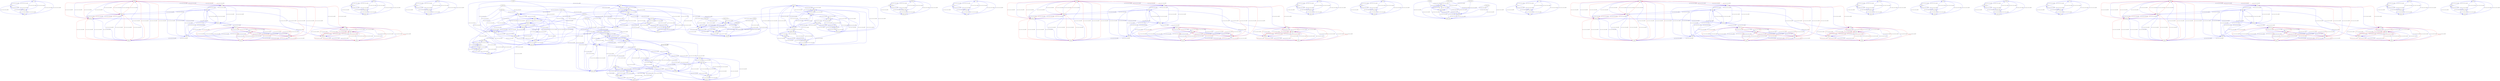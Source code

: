 digraph G {
0 [label="0"];
256 [label="0, t"];
0 -> 256 [style=filled, color=blue, label="-r1, -b, -r2, -r3, -r4 (0)"];
128 [label="0, c"];
0 -> 128 [style=filled, color=blue, label="-r1, -b, -r2, -r3, -r4 (0)"];
384 [label="0, c, t"];
0 -> 384 [style=filled, color=blue, label="-r1, -b, -r2, -r3, -r4 (0)"];
256 -> 0 [style=filled, color=blue, label="-r1, -b, -r2, -r3, -r4 (0)"];
256 -> 128 [style=filled, color=blue, label="-r1, -b, -r2, -r3, -r4 (0)"];
256 -> 384 [style=filled, color=blue, label="-r1, -b, -r2, -r3, -r4 (0)"];
128 -> 0 [style=filled, color=blue, label="-r1, -b, -r2, -r3, -r4 (0)"];
128 -> 256 [style=filled, color=blue, label="-r1, -b, -r2, -r3, -r4 (0)"];
128 -> 384 [style=filled, color=blue, label="-r1, -b, -r2, -r3, -r4 (0)"];
384 -> 0 [style=filled, color=blue, label="-r1, -b, -r2, -r3, -r4 (0)"];
384 -> 256 [style=filled, color=blue, label="-r1, -b, -r2, -r3, -r4 (0)"];
384 -> 128 [style=filled, color=blue, label="-r1, -b, -r2, -r3, -r4 (0)"];
64 [label="0, r4"];
4 [label="0, h"];
64 -> 4 [style=filled, color=blue, label="-r1, -b, -r2, -r3, -r4 (0)"];
320 [label="0, r4, t"];
260 [label="0, h, t"];
320 -> 260 [style=filled, color=blue, label="-r1, -b, -r2, -r3, -r4 (0)"];
192 [label="0, r4, c"];
132 [label="0, h, c"];
192 -> 132 [style=filled, color=blue, label="-r1, -b, -r2, -r3, -r4 (0)"];
448 [label="0, r4, c, t"];
388 [label="0, h, c, t"];
448 -> 388 [style=filled, color=blue, label="-r1, -b, -r2, -r3, -r4 (0)"];
8 [label="0, r1"];
8 -> 4 [style=filled, color=blue, label="-r1, -b, -r2, -r3, -r4 (0)"];
264 [label="0, r1, t"];
264 -> 260 [style=filled, color=blue, label="-r1, -b, -r2, -r3, -r4 (0)"];
136 [label="0, r1, c"];
136 -> 132 [style=filled, color=blue, label="-r1, -b, -r2, -r3, -r4 (0)"];
392 [label="0, r1, c, t"];
392 -> 388 [style=filled, color=blue, label="-r1, -b, -r2, -r3, -r4 (0)"];
4 -> 260 [style=filled, color=blue, label="-r1, -b, -r2, -r3, -r4 (0)"];
4 -> 132 [style=filled, color=blue, label="-r1, -b, -r2, -r3, -r4 (0)"];
4 -> 388 [style=filled, color=blue, label="-r1, -b, -r2, -r3, -r4 (0)"];
260 -> 4 [style=filled, color=blue, label="-r1, -b, -r2, -r3, -r4 (0)"];
260 -> 132 [style=filled, color=blue, label="-r1, -b, -r2, -r3, -r4 (0)"];
260 -> 388 [style=filled, color=blue, label="-r1, -b, -r2, -r3, -r4 (0)"];
132 -> 4 [style=filled, color=blue, label="-r1, -b, -r2, -r3, -r4 (0)"];
132 -> 260 [style=filled, color=blue, label="-r1, -b, -r2, -r3, -r4 (0)"];
132 -> 388 [style=filled, color=blue, label="-r1, -b, -r2, -r3, -r4 (0)"];
388 -> 4 [style=filled, color=blue, label="-r1, -b, -r2, -r3, -r4 (0)"];
388 -> 260 [style=filled, color=blue, label="-r1, -b, -r2, -r3, -r4 (0)"];
388 -> 132 [style=filled, color=blue, label="-r1, -b, -r2, -r3, -r4 (0)"];
64 -> 320 [style=filled, color=blue, label="-r1, -b, -r2, -r3, r4 (0)"];
64 -> 192 [style=filled, color=blue, label="-r1, -b, -r2, -r3, r4 (0)"];
64 -> 448 [style=filled, color=blue, label="-r1, -b, -r2, -r3, r4 (0)"];
320 -> 64 [style=filled, color=blue, label="-r1, -b, -r2, -r3, r4 (0)"];
320 -> 192 [style=filled, color=blue, label="-r1, -b, -r2, -r3, r4 (0)"];
320 -> 448 [style=filled, color=blue, label="-r1, -b, -r2, -r3, r4 (0)"];
192 -> 64 [style=filled, color=blue, label="-r1, -b, -r2, -r3, r4 (0)"];
192 -> 320 [style=filled, color=blue, label="-r1, -b, -r2, -r3, r4 (0)"];
192 -> 448 [style=filled, color=blue, label="-r1, -b, -r2, -r3, r4 (0)"];
448 -> 64 [style=filled, color=blue, label="-r1, -b, -r2, -r3, r4 (0)"];
448 -> 320 [style=filled, color=blue, label="-r1, -b, -r2, -r3, r4 (0)"];
448 -> 192 [style=filled, color=blue, label="-r1, -b, -r2, -r3, r4 (0)"];
4 -> 64 [style=filled, color=blue, label="-r1, -b, -r2, -r3, r4 (0)"];
260 -> 320 [style=filled, color=blue, label="-r1, -b, -r2, -r3, r4 (0)"];
132 -> 192 [style=filled, color=blue, label="-r1, -b, -r2, -r3, r4 (0)"];
388 -> 448 [style=filled, color=blue, label="-r1, -b, -r2, -r3, r4 (0)"];
32 [label="0, r3"];
288 [label="0, r3, t"];
32 -> 288 [style=filled, color=blue, label="-r1, -b, -r2, r3, -r4 (0)"];
160 [label="0, r3, c"];
32 -> 160 [style=filled, color=blue, label="-r1, -b, -r2, r3, -r4 (0)"];
416 [label="0, r3, c, t"];
32 -> 416 [style=filled, color=blue, label="-r1, -b, -r2, r3, -r4 (0)"];
288 -> 32 [style=filled, color=blue, label="-r1, -b, -r2, r3, -r4 (0)"];
288 -> 160 [style=filled, color=blue, label="-r1, -b, -r2, r3, -r4 (0)"];
288 -> 416 [style=filled, color=blue, label="-r1, -b, -r2, r3, -r4 (0)"];
160 -> 32 [style=filled, color=blue, label="-r1, -b, -r2, r3, -r4 (0)"];
160 -> 288 [style=filled, color=blue, label="-r1, -b, -r2, r3, -r4 (0)"];
160 -> 416 [style=filled, color=blue, label="-r1, -b, -r2, r3, -r4 (0)"];
416 -> 32 [style=filled, color=blue, label="-r1, -b, -r2, r3, -r4 (0)"];
416 -> 288 [style=filled, color=blue, label="-r1, -b, -r2, r3, -r4 (0)"];
416 -> 160 [style=filled, color=blue, label="-r1, -b, -r2, r3, -r4 (0)"];
4 -> 32 [style=filled, color=blue, label="-r1, -b, -r2, r3, -r4 (0)"];
260 -> 288 [style=filled, color=blue, label="-r1, -b, -r2, r3, -r4 (0)"];
132 -> 160 [style=filled, color=blue, label="-r1, -b, -r2, r3, -r4 (0)"];
388 -> 416 [style=filled, color=blue, label="-r1, -b, -r2, r3, -r4 (0)"];
16 [label="0, r2"];
272 [label="0, r2, t"];
16 -> 272 [style=filled, color=blue, label="-r1, -b, r2, -r3, -r4 (0)"];
144 [label="0, r2, c"];
16 -> 144 [style=filled, color=blue, label="-r1, -b, r2, -r3, -r4 (0)"];
400 [label="0, r2, c, t"];
16 -> 400 [style=filled, color=blue, label="-r1, -b, r2, -r3, -r4 (0)"];
272 -> 16 [style=filled, color=blue, label="-r1, -b, r2, -r3, -r4 (0)"];
272 -> 144 [style=filled, color=blue, label="-r1, -b, r2, -r3, -r4 (0)"];
272 -> 400 [style=filled, color=blue, label="-r1, -b, r2, -r3, -r4 (0)"];
144 -> 16 [style=filled, color=blue, label="-r1, -b, r2, -r3, -r4 (0)"];
144 -> 272 [style=filled, color=blue, label="-r1, -b, r2, -r3, -r4 (0)"];
144 -> 400 [style=filled, color=blue, label="-r1, -b, r2, -r3, -r4 (0)"];
400 -> 16 [style=filled, color=blue, label="-r1, -b, r2, -r3, -r4 (0)"];
400 -> 272 [style=filled, color=blue, label="-r1, -b, r2, -r3, -r4 (0)"];
400 -> 144 [style=filled, color=blue, label="-r1, -b, r2, -r3, -r4 (0)"];
512 [label="0, b"];
768 [label="0, t, b"];
512 -> 768 [style=filled, color=blue, label="-r1, b, -r2, -r3, -r4 (0)"];
640 [label="0, c, b"];
512 -> 640 [style=filled, color=blue, label="-r1, b, -r2, -r3, -r4 (0)"];
896 [label="0, c, t, b"];
512 -> 896 [style=filled, color=blue, label="-r1, b, -r2, -r3, -r4 (0)"];
768 -> 512 [style=filled, color=blue, label="-r1, b, -r2, -r3, -r4 (0)"];
768 -> 640 [style=filled, color=blue, label="-r1, b, -r2, -r3, -r4 (0)"];
768 -> 896 [style=filled, color=blue, label="-r1, b, -r2, -r3, -r4 (0)"];
640 -> 512 [style=filled, color=blue, label="-r1, b, -r2, -r3, -r4 (0)"];
640 -> 768 [style=filled, color=blue, label="-r1, b, -r2, -r3, -r4 (0)"];
640 -> 896 [style=filled, color=blue, label="-r1, b, -r2, -r3, -r4 (0)"];
896 -> 512 [style=filled, color=blue, label="-r1, b, -r2, -r3, -r4 (0)"];
896 -> 768 [style=filled, color=blue, label="-r1, b, -r2, -r3, -r4 (0)"];
896 -> 640 [style=filled, color=blue, label="-r1, b, -r2, -r3, -r4 (0)"];
576 [label="0, r4, b"];
516 [label="0, h, b"];
576 -> 516 [style=filled, color=blue, label="-r1, b, -r2, -r3, -r4 (0)"];
832 [label="0, r4, t, b"];
772 [label="0, h, t, b"];
832 -> 772 [style=filled, color=blue, label="-r1, b, -r2, -r3, -r4 (0)"];
704 [label="0, r4, c, b"];
644 [label="0, h, c, b"];
704 -> 644 [style=filled, color=blue, label="-r1, b, -r2, -r3, -r4 (0)"];
960 [label="0, r4, c, t, b"];
900 [label="0, h, c, t, b"];
960 -> 900 [style=filled, color=blue, label="-r1, b, -r2, -r3, -r4 (0)"];
520 [label="0, r1, b"];
520 -> 516 [style=filled, color=blue, label="-r1, b, -r2, -r3, -r4 (0)"];
776 [label="0, r1, t, b"];
776 -> 772 [style=filled, color=blue, label="-r1, b, -r2, -r3, -r4 (0)"];
648 [label="0, r1, c, b"];
648 -> 644 [style=filled, color=blue, label="-r1, b, -r2, -r3, -r4 (0)"];
904 [label="0, r1, c, t, b"];
904 -> 900 [style=filled, color=blue, label="-r1, b, -r2, -r3, -r4 (0)"];
516 -> 772 [style=filled, color=blue, label="-r1, b, -r2, -r3, -r4 (0)"];
516 -> 644 [style=filled, color=blue, label="-r1, b, -r2, -r3, -r4 (0)"];
516 -> 900 [style=filled, color=blue, label="-r1, b, -r2, -r3, -r4 (0)"];
772 -> 516 [style=filled, color=blue, label="-r1, b, -r2, -r3, -r4 (0)"];
772 -> 644 [style=filled, color=blue, label="-r1, b, -r2, -r3, -r4 (0)"];
772 -> 900 [style=filled, color=blue, label="-r1, b, -r2, -r3, -r4 (0)"];
644 -> 516 [style=filled, color=blue, label="-r1, b, -r2, -r3, -r4 (0)"];
644 -> 772 [style=filled, color=blue, label="-r1, b, -r2, -r3, -r4 (0)"];
644 -> 900 [style=filled, color=blue, label="-r1, b, -r2, -r3, -r4 (0)"];
900 -> 516 [style=filled, color=blue, label="-r1, b, -r2, -r3, -r4 (0)"];
900 -> 772 [style=filled, color=blue, label="-r1, b, -r2, -r3, -r4 (0)"];
900 -> 644 [style=filled, color=blue, label="-r1, b, -r2, -r3, -r4 (0)"];
576 -> 832 [style=filled, color=blue, label="-r1, b, -r2, -r3, r4 (0)"];
576 -> 704 [style=filled, color=blue, label="-r1, b, -r2, -r3, r4 (0)"];
576 -> 960 [style=filled, color=blue, label="-r1, b, -r2, -r3, r4 (0)"];
832 -> 576 [style=filled, color=blue, label="-r1, b, -r2, -r3, r4 (0)"];
832 -> 704 [style=filled, color=blue, label="-r1, b, -r2, -r3, r4 (0)"];
832 -> 960 [style=filled, color=blue, label="-r1, b, -r2, -r3, r4 (0)"];
704 -> 576 [style=filled, color=blue, label="-r1, b, -r2, -r3, r4 (0)"];
704 -> 832 [style=filled, color=blue, label="-r1, b, -r2, -r3, r4 (0)"];
704 -> 960 [style=filled, color=blue, label="-r1, b, -r2, -r3, r4 (0)"];
960 -> 576 [style=filled, color=blue, label="-r1, b, -r2, -r3, r4 (0)"];
960 -> 832 [style=filled, color=blue, label="-r1, b, -r2, -r3, r4 (0)"];
960 -> 704 [style=filled, color=blue, label="-r1, b, -r2, -r3, r4 (0)"];
516 -> 576 [style=filled, color=blue, label="-r1, b, -r2, -r3, r4 (0)"];
772 -> 832 [style=filled, color=blue, label="-r1, b, -r2, -r3, r4 (0)"];
644 -> 704 [style=filled, color=blue, label="-r1, b, -r2, -r3, r4 (0)"];
900 -> 960 [style=filled, color=blue, label="-r1, b, -r2, -r3, r4 (0)"];
544 [label="0, r3, b"];
800 [label="0, r3, t, b"];
544 -> 800 [style=filled, color=blue, label="-r1, b, -r2, r3, -r4 (0)"];
672 [label="0, r3, c, b"];
544 -> 672 [style=filled, color=blue, label="-r1, b, -r2, r3, -r4 (0)"];
928 [label="0, r3, c, t, b"];
544 -> 928 [style=filled, color=blue, label="-r1, b, -r2, r3, -r4 (0)"];
800 -> 544 [style=filled, color=blue, label="-r1, b, -r2, r3, -r4 (0)"];
800 -> 672 [style=filled, color=blue, label="-r1, b, -r2, r3, -r4 (0)"];
800 -> 928 [style=filled, color=blue, label="-r1, b, -r2, r3, -r4 (0)"];
672 -> 544 [style=filled, color=blue, label="-r1, b, -r2, r3, -r4 (0)"];
672 -> 800 [style=filled, color=blue, label="-r1, b, -r2, r3, -r4 (0)"];
672 -> 928 [style=filled, color=blue, label="-r1, b, -r2, r3, -r4 (0)"];
928 -> 544 [style=filled, color=blue, label="-r1, b, -r2, r3, -r4 (0)"];
928 -> 800 [style=filled, color=blue, label="-r1, b, -r2, r3, -r4 (0)"];
928 -> 672 [style=filled, color=blue, label="-r1, b, -r2, r3, -r4 (0)"];
516 -> 544 [style=filled, color=blue, label="-r1, b, -r2, r3, -r4 (0)"];
772 -> 800 [style=filled, color=blue, label="-r1, b, -r2, r3, -r4 (0)"];
644 -> 672 [style=filled, color=blue, label="-r1, b, -r2, r3, -r4 (0)"];
900 -> 928 [style=filled, color=blue, label="-r1, b, -r2, r3, -r4 (0)"];
528 [label="0, r2, b"];
784 [label="0, r2, t, b"];
528 -> 784 [style=filled, color=blue, label="-r1, b, r2, -r3, -r4 (0)"];
656 [label="0, r2, c, b"];
528 -> 656 [style=filled, color=blue, label="-r1, b, r2, -r3, -r4 (0)"];
912 [label="0, r2, c, t, b"];
528 -> 912 [style=filled, color=blue, label="-r1, b, r2, -r3, -r4 (0)"];
784 -> 528 [style=filled, color=blue, label="-r1, b, r2, -r3, -r4 (0)"];
784 -> 656 [style=filled, color=blue, label="-r1, b, r2, -r3, -r4 (0)"];
784 -> 912 [style=filled, color=blue, label="-r1, b, r2, -r3, -r4 (0)"];
656 -> 528 [style=filled, color=blue, label="-r1, b, r2, -r3, -r4 (0)"];
656 -> 784 [style=filled, color=blue, label="-r1, b, r2, -r3, -r4 (0)"];
656 -> 912 [style=filled, color=blue, label="-r1, b, r2, -r3, -r4 (0)"];
912 -> 528 [style=filled, color=blue, label="-r1, b, r2, -r3, -r4 (0)"];
912 -> 784 [style=filled, color=blue, label="-r1, b, r2, -r3, -r4 (0)"];
912 -> 656 [style=filled, color=blue, label="-r1, b, r2, -r3, -r4 (0)"];
8 -> 264 [style=filled, color=blue, label="r1, -b, -r2, -r3, -r4 (0)"];
8 -> 136 [style=filled, color=blue, label="r1, -b, -r2, -r3, -r4 (0)"];
8 -> 392 [style=filled, color=blue, label="r1, -b, -r2, -r3, -r4 (0)"];
264 -> 8 [style=filled, color=blue, label="r1, -b, -r2, -r3, -r4 (0)"];
264 -> 136 [style=filled, color=blue, label="r1, -b, -r2, -r3, -r4 (0)"];
264 -> 392 [style=filled, color=blue, label="r1, -b, -r2, -r3, -r4 (0)"];
136 -> 8 [style=filled, color=blue, label="r1, -b, -r2, -r3, -r4 (0)"];
136 -> 264 [style=filled, color=blue, label="r1, -b, -r2, -r3, -r4 (0)"];
136 -> 392 [style=filled, color=blue, label="r1, -b, -r2, -r3, -r4 (0)"];
392 -> 8 [style=filled, color=blue, label="r1, -b, -r2, -r3, -r4 (0)"];
392 -> 264 [style=filled, color=blue, label="r1, -b, -r2, -r3, -r4 (0)"];
392 -> 136 [style=filled, color=blue, label="r1, -b, -r2, -r3, -r4 (0)"];
4 -> 8 [style=filled, color=blue, label="r1, -b, -r2, -r3, -r4 (0)"];
260 -> 264 [style=filled, color=blue, label="r1, -b, -r2, -r3, -r4 (0)"];
132 -> 136 [style=filled, color=blue, label="r1, -b, -r2, -r3, -r4 (0)"];
388 -> 392 [style=filled, color=blue, label="r1, -b, -r2, -r3, -r4 (0)"];
778 [label="2, r1, t, b"];
520 -> 778 [style=filled, color=blue, label="r1, b, -r2, -r3, -r4 (0)"];
650 [label="2, r1, c, b"];
520 -> 650 [style=filled, color=blue, label="r1, b, -r2, -r3, -r4 (0)"];
906 [label="2, r1, c, t, b"];
520 -> 906 [style=filled, color=blue, label="r1, b, -r2, -r3, -r4 (0)"];
522 [label="2, r1, b"];
776 -> 522 [style=filled, color=blue, label="r1, b, -r2, -r3, -r4 (0)"];
776 -> 650 [style=filled, color=blue, label="r1, b, -r2, -r3, -r4 (0)"];
776 -> 906 [style=filled, color=blue, label="r1, b, -r2, -r3, -r4 (0)"];
648 -> 522 [style=filled, color=blue, label="r1, b, -r2, -r3, -r4 (0)"];
648 -> 778 [style=filled, color=blue, label="r1, b, -r2, -r3, -r4 (0)"];
648 -> 906 [style=filled, color=blue, label="r1, b, -r2, -r3, -r4 (0)"];
904 -> 522 [style=filled, color=blue, label="r1, b, -r2, -r3, -r4 (0)"];
904 -> 778 [style=filled, color=blue, label="r1, b, -r2, -r3, -r4 (0)"];
904 -> 650 [style=filled, color=blue, label="r1, b, -r2, -r3, -r4 (0)"];
516 -> 522 [style=filled, color=blue, label="r1, b, -r2, -r3, -r4 (0)"];
772 -> 778 [style=filled, color=blue, label="r1, b, -r2, -r3, -r4 (0)"];
644 -> 650 [style=filled, color=blue, label="r1, b, -r2, -r3, -r4 (0)"];
900 -> 906 [style=filled, color=blue, label="r1, b, -r2, -r3, -r4 (0)"];
2 [label="2"];
258 [label="2, t"];
2 -> 258 [style=filled, color=blue, label="-r1, -b, -r2, -r3, -r4 (0)"];
130 [label="2, c"];
2 -> 130 [style=filled, color=blue, label="-r1, -b, -r2, -r3, -r4 (0)"];
386 [label="2, c, t"];
2 -> 386 [style=filled, color=blue, label="-r1, -b, -r2, -r3, -r4 (0)"];
258 -> 2 [style=filled, color=blue, label="-r1, -b, -r2, -r3, -r4 (0)"];
258 -> 130 [style=filled, color=blue, label="-r1, -b, -r2, -r3, -r4 (0)"];
258 -> 386 [style=filled, color=blue, label="-r1, -b, -r2, -r3, -r4 (0)"];
130 -> 2 [style=filled, color=blue, label="-r1, -b, -r2, -r3, -r4 (0)"];
130 -> 258 [style=filled, color=blue, label="-r1, -b, -r2, -r3, -r4 (0)"];
130 -> 386 [style=filled, color=blue, label="-r1, -b, -r2, -r3, -r4 (0)"];
386 -> 2 [style=filled, color=blue, label="-r1, -b, -r2, -r3, -r4 (0)"];
386 -> 258 [style=filled, color=blue, label="-r1, -b, -r2, -r3, -r4 (0)"];
386 -> 130 [style=filled, color=blue, label="-r1, -b, -r2, -r3, -r4 (0)"];
66 [label="2, r4"];
6 [label="2, h"];
66 -> 6 [style=filled, color=blue, label="-r1, -b, -r2, -r3, -r4 (0)"];
322 [label="2, r4, t"];
262 [label="2, h, t"];
322 -> 262 [style=filled, color=blue, label="-r1, -b, -r2, -r3, -r4 (0)"];
194 [label="2, r4, c"];
134 [label="2, h, c"];
194 -> 134 [style=filled, color=blue, label="-r1, -b, -r2, -r3, -r4 (0)"];
450 [label="2, r4, c, t"];
390 [label="2, h, c, t"];
450 -> 390 [style=filled, color=blue, label="-r1, -b, -r2, -r3, -r4 (0)"];
10 [label="2, r1"];
10 -> 6 [style=filled, color=blue, label="-r1, -b, -r2, -r3, -r4 (0)"];
266 [label="2, r1, t"];
266 -> 262 [style=filled, color=blue, label="-r1, -b, -r2, -r3, -r4 (0)"];
138 [label="2, r1, c"];
138 -> 134 [style=filled, color=blue, label="-r1, -b, -r2, -r3, -r4 (0)"];
394 [label="2, r1, c, t"];
394 -> 390 [style=filled, color=blue, label="-r1, -b, -r2, -r3, -r4 (0)"];
6 -> 262 [style=filled, color=blue, label="-r1, -b, -r2, -r3, -r4 (0)"];
6 -> 134 [style=filled, color=blue, label="-r1, -b, -r2, -r3, -r4 (0)"];
6 -> 390 [style=filled, color=blue, label="-r1, -b, -r2, -r3, -r4 (0)"];
262 -> 6 [style=filled, color=blue, label="-r1, -b, -r2, -r3, -r4 (0)"];
262 -> 134 [style=filled, color=blue, label="-r1, -b, -r2, -r3, -r4 (0)"];
262 -> 390 [style=filled, color=blue, label="-r1, -b, -r2, -r3, -r4 (0)"];
134 -> 6 [style=filled, color=blue, label="-r1, -b, -r2, -r3, -r4 (0)"];
134 -> 262 [style=filled, color=blue, label="-r1, -b, -r2, -r3, -r4 (0)"];
134 -> 390 [style=filled, color=blue, label="-r1, -b, -r2, -r3, -r4 (0)"];
390 -> 6 [style=filled, color=blue, label="-r1, -b, -r2, -r3, -r4 (0)"];
390 -> 262 [style=filled, color=blue, label="-r1, -b, -r2, -r3, -r4 (0)"];
390 -> 134 [style=filled, color=blue, label="-r1, -b, -r2, -r3, -r4 (0)"];
66 -> 322 [style=filled, color=blue, label="-r1, -b, -r2, -r3, r4 (0)"];
66 -> 194 [style=filled, color=blue, label="-r1, -b, -r2, -r3, r4 (0)"];
66 -> 450 [style=filled, color=blue, label="-r1, -b, -r2, -r3, r4 (0)"];
322 -> 66 [style=filled, color=blue, label="-r1, -b, -r2, -r3, r4 (0)"];
322 -> 194 [style=filled, color=blue, label="-r1, -b, -r2, -r3, r4 (0)"];
322 -> 450 [style=filled, color=blue, label="-r1, -b, -r2, -r3, r4 (0)"];
194 -> 66 [style=filled, color=blue, label="-r1, -b, -r2, -r3, r4 (0)"];
194 -> 322 [style=filled, color=blue, label="-r1, -b, -r2, -r3, r4 (0)"];
194 -> 450 [style=filled, color=blue, label="-r1, -b, -r2, -r3, r4 (0)"];
450 -> 66 [style=filled, color=blue, label="-r1, -b, -r2, -r3, r4 (0)"];
450 -> 322 [style=filled, color=blue, label="-r1, -b, -r2, -r3, r4 (0)"];
450 -> 194 [style=filled, color=blue, label="-r1, -b, -r2, -r3, r4 (0)"];
6 -> 66 [style=filled, color=blue, label="-r1, -b, -r2, -r3, r4 (0)"];
262 -> 322 [style=filled, color=blue, label="-r1, -b, -r2, -r3, r4 (0)"];
134 -> 194 [style=filled, color=blue, label="-r1, -b, -r2, -r3, r4 (0)"];
390 -> 450 [style=filled, color=blue, label="-r1, -b, -r2, -r3, r4 (0)"];
34 [label="2, r3"];
290 [label="2, r3, t"];
34 -> 290 [style=filled, color=blue, label="-r1, -b, -r2, r3, -r4 (0)"];
162 [label="2, r3, c"];
34 -> 162 [style=filled, color=blue, label="-r1, -b, -r2, r3, -r4 (0)"];
418 [label="2, r3, c, t"];
34 -> 418 [style=filled, color=blue, label="-r1, -b, -r2, r3, -r4 (0)"];
290 -> 34 [style=filled, color=blue, label="-r1, -b, -r2, r3, -r4 (0)"];
290 -> 162 [style=filled, color=blue, label="-r1, -b, -r2, r3, -r4 (0)"];
290 -> 418 [style=filled, color=blue, label="-r1, -b, -r2, r3, -r4 (0)"];
162 -> 34 [style=filled, color=blue, label="-r1, -b, -r2, r3, -r4 (0)"];
162 -> 290 [style=filled, color=blue, label="-r1, -b, -r2, r3, -r4 (0)"];
162 -> 418 [style=filled, color=blue, label="-r1, -b, -r2, r3, -r4 (0)"];
418 -> 34 [style=filled, color=blue, label="-r1, -b, -r2, r3, -r4 (0)"];
418 -> 290 [style=filled, color=blue, label="-r1, -b, -r2, r3, -r4 (0)"];
418 -> 162 [style=filled, color=blue, label="-r1, -b, -r2, r3, -r4 (0)"];
6 -> 34 [style=filled, color=blue, label="-r1, -b, -r2, r3, -r4 (0)"];
262 -> 290 [style=filled, color=blue, label="-r1, -b, -r2, r3, -r4 (0)"];
134 -> 162 [style=filled, color=blue, label="-r1, -b, -r2, r3, -r4 (0)"];
390 -> 418 [style=filled, color=blue, label="-r1, -b, -r2, r3, -r4 (0)"];
18 [label="2, r2"];
274 [label="2, r2, t"];
18 -> 274 [style=filled, color=blue, label="-r1, -b, r2, -r3, -r4 (0)"];
146 [label="2, r2, c"];
18 -> 146 [style=filled, color=blue, label="-r1, -b, r2, -r3, -r4 (0)"];
402 [label="2, r2, c, t"];
18 -> 402 [style=filled, color=blue, label="-r1, -b, r2, -r3, -r4 (0)"];
274 -> 18 [style=filled, color=blue, label="-r1, -b, r2, -r3, -r4 (0)"];
274 -> 146 [style=filled, color=blue, label="-r1, -b, r2, -r3, -r4 (0)"];
274 -> 402 [style=filled, color=blue, label="-r1, -b, r2, -r3, -r4 (0)"];
146 -> 18 [style=filled, color=blue, label="-r1, -b, r2, -r3, -r4 (0)"];
146 -> 274 [style=filled, color=blue, label="-r1, -b, r2, -r3, -r4 (0)"];
146 -> 402 [style=filled, color=blue, label="-r1, -b, r2, -r3, -r4 (0)"];
402 -> 18 [style=filled, color=blue, label="-r1, -b, r2, -r3, -r4 (0)"];
402 -> 274 [style=filled, color=blue, label="-r1, -b, r2, -r3, -r4 (0)"];
402 -> 146 [style=filled, color=blue, label="-r1, -b, r2, -r3, -r4 (0)"];
514 [label="2, b"];
770 [label="2, t, b"];
514 -> 770 [style=filled, color=blue, label="-r1, b, -r2, -r3, -r4 (0)"];
642 [label="2, c, b"];
514 -> 642 [style=filled, color=blue, label="-r1, b, -r2, -r3, -r4 (0)"];
898 [label="2, c, t, b"];
514 -> 898 [style=filled, color=blue, label="-r1, b, -r2, -r3, -r4 (0)"];
770 -> 514 [style=filled, color=blue, label="-r1, b, -r2, -r3, -r4 (0)"];
770 -> 642 [style=filled, color=blue, label="-r1, b, -r2, -r3, -r4 (0)"];
770 -> 898 [style=filled, color=blue, label="-r1, b, -r2, -r3, -r4 (0)"];
642 -> 514 [style=filled, color=blue, label="-r1, b, -r2, -r3, -r4 (0)"];
642 -> 770 [style=filled, color=blue, label="-r1, b, -r2, -r3, -r4 (0)"];
642 -> 898 [style=filled, color=blue, label="-r1, b, -r2, -r3, -r4 (0)"];
898 -> 514 [style=filled, color=blue, label="-r1, b, -r2, -r3, -r4 (0)"];
898 -> 770 [style=filled, color=blue, label="-r1, b, -r2, -r3, -r4 (0)"];
898 -> 642 [style=filled, color=blue, label="-r1, b, -r2, -r3, -r4 (0)"];
578 [label="2, r4, b"];
518 [label="2, h, b"];
578 -> 518 [style=filled, color=blue, label="-r1, b, -r2, -r3, -r4 (0)"];
834 [label="2, r4, t, b"];
774 [label="2, h, t, b"];
834 -> 774 [style=filled, color=blue, label="-r1, b, -r2, -r3, -r4 (0)"];
706 [label="2, r4, c, b"];
646 [label="2, h, c, b"];
706 -> 646 [style=filled, color=blue, label="-r1, b, -r2, -r3, -r4 (0)"];
962 [label="2, r4, c, t, b"];
902 [label="2, h, c, t, b"];
962 -> 902 [style=filled, color=blue, label="-r1, b, -r2, -r3, -r4 (0)"];
522 -> 518 [style=filled, color=blue, label="-r1, b, -r2, -r3, -r4 (0)"];
778 -> 774 [style=filled, color=blue, label="-r1, b, -r2, -r3, -r4 (0)"];
650 -> 646 [style=filled, color=blue, label="-r1, b, -r2, -r3, -r4 (0)"];
906 -> 902 [style=filled, color=blue, label="-r1, b, -r2, -r3, -r4 (0)"];
518 -> 774 [style=filled, color=blue, label="-r1, b, -r2, -r3, -r4 (0)"];
518 -> 646 [style=filled, color=blue, label="-r1, b, -r2, -r3, -r4 (0)"];
518 -> 902 [style=filled, color=blue, label="-r1, b, -r2, -r3, -r4 (0)"];
774 -> 518 [style=filled, color=blue, label="-r1, b, -r2, -r3, -r4 (0)"];
774 -> 646 [style=filled, color=blue, label="-r1, b, -r2, -r3, -r4 (0)"];
774 -> 902 [style=filled, color=blue, label="-r1, b, -r2, -r3, -r4 (0)"];
646 -> 518 [style=filled, color=blue, label="-r1, b, -r2, -r3, -r4 (0)"];
646 -> 774 [style=filled, color=blue, label="-r1, b, -r2, -r3, -r4 (0)"];
646 -> 902 [style=filled, color=blue, label="-r1, b, -r2, -r3, -r4 (0)"];
902 -> 518 [style=filled, color=blue, label="-r1, b, -r2, -r3, -r4 (0)"];
902 -> 774 [style=filled, color=blue, label="-r1, b, -r2, -r3, -r4 (0)"];
902 -> 646 [style=filled, color=blue, label="-r1, b, -r2, -r3, -r4 (0)"];
578 -> 834 [style=filled, color=blue, label="-r1, b, -r2, -r3, r4 (0)"];
578 -> 706 [style=filled, color=blue, label="-r1, b, -r2, -r3, r4 (0)"];
578 -> 962 [style=filled, color=blue, label="-r1, b, -r2, -r3, r4 (0)"];
834 -> 578 [style=filled, color=blue, label="-r1, b, -r2, -r3, r4 (0)"];
834 -> 706 [style=filled, color=blue, label="-r1, b, -r2, -r3, r4 (0)"];
834 -> 962 [style=filled, color=blue, label="-r1, b, -r2, -r3, r4 (0)"];
706 -> 578 [style=filled, color=blue, label="-r1, b, -r2, -r3, r4 (0)"];
706 -> 834 [style=filled, color=blue, label="-r1, b, -r2, -r3, r4 (0)"];
706 -> 962 [style=filled, color=blue, label="-r1, b, -r2, -r3, r4 (0)"];
962 -> 578 [style=filled, color=blue, label="-r1, b, -r2, -r3, r4 (0)"];
962 -> 834 [style=filled, color=blue, label="-r1, b, -r2, -r3, r4 (0)"];
962 -> 706 [style=filled, color=blue, label="-r1, b, -r2, -r3, r4 (0)"];
518 -> 578 [style=filled, color=blue, label="-r1, b, -r2, -r3, r4 (0)"];
774 -> 834 [style=filled, color=blue, label="-r1, b, -r2, -r3, r4 (0)"];
646 -> 706 [style=filled, color=blue, label="-r1, b, -r2, -r3, r4 (0)"];
902 -> 962 [style=filled, color=blue, label="-r1, b, -r2, -r3, r4 (0)"];
546 [label="2, r3, b"];
802 [label="2, r3, t, b"];
546 -> 802 [style=filled, color=blue, label="-r1, b, -r2, r3, -r4 (0)"];
674 [label="2, r3, c, b"];
546 -> 674 [style=filled, color=blue, label="-r1, b, -r2, r3, -r4 (0)"];
930 [label="2, r3, c, t, b"];
546 -> 930 [style=filled, color=blue, label="-r1, b, -r2, r3, -r4 (0)"];
802 -> 546 [style=filled, color=blue, label="-r1, b, -r2, r3, -r4 (0)"];
802 -> 674 [style=filled, color=blue, label="-r1, b, -r2, r3, -r4 (0)"];
802 -> 930 [style=filled, color=blue, label="-r1, b, -r2, r3, -r4 (0)"];
674 -> 546 [style=filled, color=blue, label="-r1, b, -r2, r3, -r4 (0)"];
674 -> 802 [style=filled, color=blue, label="-r1, b, -r2, r3, -r4 (0)"];
674 -> 930 [style=filled, color=blue, label="-r1, b, -r2, r3, -r4 (0)"];
930 -> 546 [style=filled, color=blue, label="-r1, b, -r2, r3, -r4 (0)"];
930 -> 802 [style=filled, color=blue, label="-r1, b, -r2, r3, -r4 (0)"];
930 -> 674 [style=filled, color=blue, label="-r1, b, -r2, r3, -r4 (0)"];
518 -> 546 [style=filled, color=blue, label="-r1, b, -r2, r3, -r4 (0)"];
774 -> 802 [style=filled, color=blue, label="-r1, b, -r2, r3, -r4 (0)"];
646 -> 674 [style=filled, color=blue, label="-r1, b, -r2, r3, -r4 (0)"];
902 -> 930 [style=filled, color=blue, label="-r1, b, -r2, r3, -r4 (0)"];
10 -> 266 [style=filled, color=blue, label="r1, -b, -r2, -r3, -r4 (0)"];
10 -> 138 [style=filled, color=blue, label="r1, -b, -r2, -r3, -r4 (0)"];
10 -> 394 [style=filled, color=blue, label="r1, -b, -r2, -r3, -r4 (0)"];
266 -> 10 [style=filled, color=blue, label="r1, -b, -r2, -r3, -r4 (0)"];
266 -> 138 [style=filled, color=blue, label="r1, -b, -r2, -r3, -r4 (0)"];
266 -> 394 [style=filled, color=blue, label="r1, -b, -r2, -r3, -r4 (0)"];
138 -> 10 [style=filled, color=blue, label="r1, -b, -r2, -r3, -r4 (0)"];
138 -> 266 [style=filled, color=blue, label="r1, -b, -r2, -r3, -r4 (0)"];
138 -> 394 [style=filled, color=blue, label="r1, -b, -r2, -r3, -r4 (0)"];
394 -> 10 [style=filled, color=blue, label="r1, -b, -r2, -r3, -r4 (0)"];
394 -> 266 [style=filled, color=blue, label="r1, -b, -r2, -r3, -r4 (0)"];
394 -> 138 [style=filled, color=blue, label="r1, -b, -r2, -r3, -r4 (0)"];
6 -> 10 [style=filled, color=blue, label="r1, -b, -r2, -r3, -r4 (0)"];
262 -> 266 [style=filled, color=blue, label="r1, -b, -r2, -r3, -r4 (0)"];
134 -> 138 [style=filled, color=blue, label="r1, -b, -r2, -r3, -r4 (0)"];
390 -> 394 [style=filled, color=blue, label="r1, -b, -r2, -r3, -r4 (0)"];
522 -> 778 [style=filled, color=blue, label="r1, b, -r2, -r3, -r4 (0)"];
522 -> 650 [style=filled, color=blue, label="r1, b, -r2, -r3, -r4 (0)"];
522 -> 906 [style=filled, color=blue, label="r1, b, -r2, -r3, -r4 (0)"];
778 -> 522 [style=filled, color=blue, label="r1, b, -r2, -r3, -r4 (0)"];
778 -> 650 [style=filled, color=blue, label="r1, b, -r2, -r3, -r4 (0)"];
778 -> 906 [style=filled, color=blue, label="r1, b, -r2, -r3, -r4 (0)"];
650 -> 522 [style=filled, color=blue, label="r1, b, -r2, -r3, -r4 (0)"];
650 -> 778 [style=filled, color=blue, label="r1, b, -r2, -r3, -r4 (0)"];
650 -> 906 [style=filled, color=blue, label="r1, b, -r2, -r3, -r4 (0)"];
906 -> 522 [style=filled, color=blue, label="r1, b, -r2, -r3, -r4 (0)"];
906 -> 778 [style=filled, color=blue, label="r1, b, -r2, -r3, -r4 (0)"];
906 -> 650 [style=filled, color=blue, label="r1, b, -r2, -r3, -r4 (0)"];
518 -> 522 [style=filled, color=blue, label="r1, b, -r2, -r3, -r4 (0)"];
774 -> 778 [style=filled, color=blue, label="r1, b, -r2, -r3, -r4 (0)"];
646 -> 650 [style=filled, color=blue, label="r1, b, -r2, -r3, -r4 (0)"];
902 -> 906 [style=filled, color=blue, label="r1, b, -r2, -r3, -r4 (0)"];
64 -> 4 [style=filled, color=red, label="-r1, -b, -r2, -r3, -r4 (0)"];
8 -> 4 [style=filled, color=red, label="-r1, -b, -r2, -r3, -r4 (0)"];
64 -> 320 [style=filled, color=red, label="-r1, -b, -r2, -r3, r4 (0)"];
64 -> 192 [style=filled, color=red, label="-r1, -b, -r2, -r3, r4 (0)"];
64 -> 448 [style=filled, color=red, label="-r1, -b, -r2, -r3, r4 (0)"];
320 -> 64 [style=filled, color=red, label="-r1, -b, -r2, -r3, r4 (0)"];
320 -> 192 [style=filled, color=red, label="-r1, -b, -r2, -r3, r4 (0)"];
320 -> 448 [style=filled, color=red, label="-r1, -b, -r2, -r3, r4 (0)"];
192 -> 64 [style=filled, color=red, label="-r1, -b, -r2, -r3, r4 (0)"];
192 -> 320 [style=filled, color=red, label="-r1, -b, -r2, -r3, r4 (0)"];
192 -> 448 [style=filled, color=red, label="-r1, -b, -r2, -r3, r4 (0)"];
448 -> 64 [style=filled, color=red, label="-r1, -b, -r2, -r3, r4 (0)"];
448 -> 320 [style=filled, color=red, label="-r1, -b, -r2, -r3, r4 (0)"];
448 -> 192 [style=filled, color=red, label="-r1, -b, -r2, -r3, r4 (0)"];
4 -> 64 [style=filled, color=red, label="-r1, -b, -r2, -r3, r4 (0)"];
32 -> 288 [style=filled, color=red, label="-r1, -b, -r2, r3, -r4 (0)"];
32 -> 160 [style=filled, color=red, label="-r1, -b, -r2, r3, -r4 (0)"];
32 -> 416 [style=filled, color=red, label="-r1, -b, -r2, r3, -r4 (0)"];
288 -> 32 [style=filled, color=red, label="-r1, -b, -r2, r3, -r4 (0)"];
288 -> 160 [style=filled, color=red, label="-r1, -b, -r2, r3, -r4 (0)"];
288 -> 416 [style=filled, color=red, label="-r1, -b, -r2, r3, -r4 (0)"];
160 -> 32 [style=filled, color=red, label="-r1, -b, -r2, r3, -r4 (0)"];
160 -> 288 [style=filled, color=red, label="-r1, -b, -r2, r3, -r4 (0)"];
160 -> 416 [style=filled, color=red, label="-r1, -b, -r2, r3, -r4 (0)"];
416 -> 32 [style=filled, color=red, label="-r1, -b, -r2, r3, -r4 (0)"];
416 -> 288 [style=filled, color=red, label="-r1, -b, -r2, r3, -r4 (0)"];
416 -> 160 [style=filled, color=red, label="-r1, -b, -r2, r3, -r4 (0)"];
4 -> 32 [style=filled, color=red, label="-r1, -b, -r2, r3, -r4 (0)"];
8 -> 264 [style=filled, color=red, label="r1, -b, -r2, -r3, -r4 (0)"];
8 -> 136 [style=filled, color=red, label="r1, -b, -r2, -r3, -r4 (0)"];
8 -> 392 [style=filled, color=red, label="r1, -b, -r2, -r3, -r4 (0)"];
264 -> 8 [style=filled, color=red, label="r1, -b, -r2, -r3, -r4 (0)"];
264 -> 136 [style=filled, color=red, label="r1, -b, -r2, -r3, -r4 (0)"];
264 -> 392 [style=filled, color=red, label="r1, -b, -r2, -r3, -r4 (0)"];
136 -> 8 [style=filled, color=red, label="r1, -b, -r2, -r3, -r4 (0)"];
136 -> 264 [style=filled, color=red, label="r1, -b, -r2, -r3, -r4 (0)"];
136 -> 392 [style=filled, color=red, label="r1, -b, -r2, -r3, -r4 (0)"];
392 -> 8 [style=filled, color=red, label="r1, -b, -r2, -r3, -r4 (0)"];
392 -> 264 [style=filled, color=red, label="r1, -b, -r2, -r3, -r4 (0)"];
392 -> 136 [style=filled, color=red, label="r1, -b, -r2, -r3, -r4 (0)"];
4 -> 8 [style=filled, color=red, label="r1, -b, -r2, -r3, -r4 (0)"];
66 -> 6 [style=filled, color=red, label="-r1, -b, -r2, -r3, -r4 (0)"];
10 -> 6 [style=filled, color=red, label="-r1, -b, -r2, -r3, -r4 (0)"];
66 -> 322 [style=filled, color=red, label="-r1, -b, -r2, -r3, r4 (0)"];
66 -> 194 [style=filled, color=red, label="-r1, -b, -r2, -r3, r4 (0)"];
66 -> 450 [style=filled, color=red, label="-r1, -b, -r2, -r3, r4 (0)"];
322 -> 66 [style=filled, color=red, label="-r1, -b, -r2, -r3, r4 (0)"];
322 -> 194 [style=filled, color=red, label="-r1, -b, -r2, -r3, r4 (0)"];
322 -> 450 [style=filled, color=red, label="-r1, -b, -r2, -r3, r4 (0)"];
194 -> 66 [style=filled, color=red, label="-r1, -b, -r2, -r3, r4 (0)"];
194 -> 322 [style=filled, color=red, label="-r1, -b, -r2, -r3, r4 (0)"];
194 -> 450 [style=filled, color=red, label="-r1, -b, -r2, -r3, r4 (0)"];
450 -> 66 [style=filled, color=red, label="-r1, -b, -r2, -r3, r4 (0)"];
450 -> 322 [style=filled, color=red, label="-r1, -b, -r2, -r3, r4 (0)"];
450 -> 194 [style=filled, color=red, label="-r1, -b, -r2, -r3, r4 (0)"];
6 -> 66 [style=filled, color=red, label="-r1, -b, -r2, -r3, r4 (0)"];
34 -> 290 [style=filled, color=red, label="-r1, -b, -r2, r3, -r4 (0)"];
34 -> 162 [style=filled, color=red, label="-r1, -b, -r2, r3, -r4 (0)"];
34 -> 418 [style=filled, color=red, label="-r1, -b, -r2, r3, -r4 (0)"];
290 -> 34 [style=filled, color=red, label="-r1, -b, -r2, r3, -r4 (0)"];
290 -> 162 [style=filled, color=red, label="-r1, -b, -r2, r3, -r4 (0)"];
290 -> 418 [style=filled, color=red, label="-r1, -b, -r2, r3, -r4 (0)"];
162 -> 34 [style=filled, color=red, label="-r1, -b, -r2, r3, -r4 (0)"];
162 -> 290 [style=filled, color=red, label="-r1, -b, -r2, r3, -r4 (0)"];
162 -> 418 [style=filled, color=red, label="-r1, -b, -r2, r3, -r4 (0)"];
418 -> 34 [style=filled, color=red, label="-r1, -b, -r2, r3, -r4 (0)"];
418 -> 290 [style=filled, color=red, label="-r1, -b, -r2, r3, -r4 (0)"];
418 -> 162 [style=filled, color=red, label="-r1, -b, -r2, r3, -r4 (0)"];
6 -> 34 [style=filled, color=red, label="-r1, -b, -r2, r3, -r4 (0)"];
10 -> 266 [style=filled, color=red, label="r1, -b, -r2, -r3, -r4 (0)"];
10 -> 138 [style=filled, color=red, label="r1, -b, -r2, -r3, -r4 (0)"];
10 -> 394 [style=filled, color=red, label="r1, -b, -r2, -r3, -r4 (0)"];
266 -> 10 [style=filled, color=red, label="r1, -b, -r2, -r3, -r4 (0)"];
266 -> 138 [style=filled, color=red, label="r1, -b, -r2, -r3, -r4 (0)"];
266 -> 394 [style=filled, color=red, label="r1, -b, -r2, -r3, -r4 (0)"];
138 -> 10 [style=filled, color=red, label="r1, -b, -r2, -r3, -r4 (0)"];
138 -> 266 [style=filled, color=red, label="r1, -b, -r2, -r3, -r4 (0)"];
138 -> 394 [style=filled, color=red, label="r1, -b, -r2, -r3, -r4 (0)"];
394 -> 10 [style=filled, color=red, label="r1, -b, -r2, -r3, -r4 (0)"];
394 -> 266 [style=filled, color=red, label="r1, -b, -r2, -r3, -r4 (0)"];
394 -> 138 [style=filled, color=red, label="r1, -b, -r2, -r3, -r4 (0)"];
6 -> 10 [style=filled, color=red, label="r1, -b, -r2, -r3, -r4 (0)"];
530 [label="2, r2, b"];
787 [label="3, r2, t, b"];
530 -> 787 [style=filled, color=blue, label="-r1, b, r2, -r3, -r4 (0)"];
659 [label="3, r2, c, b"];
530 -> 659 [style=filled, color=blue, label="-r1, b, r2, -r3, -r4 (0)"];
915 [label="3, r2, c, t, b"];
530 -> 915 [style=filled, color=blue, label="-r1, b, r2, -r3, -r4 (0)"];
786 [label="2, r2, t, b"];
531 [label="3, r2, b"];
786 -> 531 [style=filled, color=blue, label="-r1, b, r2, -r3, -r4 (0)"];
786 -> 659 [style=filled, color=blue, label="-r1, b, r2, -r3, -r4 (0)"];
786 -> 915 [style=filled, color=blue, label="-r1, b, r2, -r3, -r4 (0)"];
658 [label="2, r2, c, b"];
658 -> 531 [style=filled, color=blue, label="-r1, b, r2, -r3, -r4 (0)"];
658 -> 787 [style=filled, color=blue, label="-r1, b, r2, -r3, -r4 (0)"];
658 -> 915 [style=filled, color=blue, label="-r1, b, r2, -r3, -r4 (0)"];
914 [label="2, r2, c, t, b"];
914 -> 531 [style=filled, color=blue, label="-r1, b, r2, -r3, -r4 (0)"];
914 -> 787 [style=filled, color=blue, label="-r1, b, r2, -r3, -r4 (0)"];
914 -> 659 [style=filled, color=blue, label="-r1, b, r2, -r3, -r4 (0)"];
577 [label="1, r4, b"];
577 -> 832 [style=filled, color=blue, label="-r1, b, -r2, -r3, r4 (1)"];
577 -> 704 [style=filled, color=blue, label="-r1, b, -r2, -r3, r4 (1)"];
577 -> 960 [style=filled, color=blue, label="-r1, b, -r2, -r3, r4 (1)"];
833 [label="1, r4, t, b"];
833 -> 576 [style=filled, color=blue, label="-r1, b, -r2, -r3, r4 (1)"];
833 -> 704 [style=filled, color=blue, label="-r1, b, -r2, -r3, r4 (1)"];
833 -> 960 [style=filled, color=blue, label="-r1, b, -r2, -r3, r4 (1)"];
705 [label="1, r4, c, b"];
705 -> 576 [style=filled, color=blue, label="-r1, b, -r2, -r3, r4 (1)"];
705 -> 832 [style=filled, color=blue, label="-r1, b, -r2, -r3, r4 (1)"];
705 -> 960 [style=filled, color=blue, label="-r1, b, -r2, -r3, r4 (1)"];
961 [label="1, r4, c, t, b"];
961 -> 576 [style=filled, color=blue, label="-r1, b, -r2, -r3, r4 (1)"];
961 -> 832 [style=filled, color=blue, label="-r1, b, -r2, -r3, r4 (1)"];
961 -> 704 [style=filled, color=blue, label="-r1, b, -r2, -r3, r4 (1)"];
517 [label="1, h, b"];
517 -> 576 [style=filled, color=blue, label="-r1, b, -r2, -r3, r4 (1)"];
773 [label="1, h, t, b"];
773 -> 832 [style=filled, color=blue, label="-r1, b, -r2, -r3, r4 (1)"];
645 [label="1, h, c, b"];
645 -> 704 [style=filled, color=blue, label="-r1, b, -r2, -r3, r4 (1)"];
901 [label="1, h, c, t, b"];
901 -> 960 [style=filled, color=blue, label="-r1, b, -r2, -r3, r4 (1)"];
1 [label="1"];
257 [label="1, t"];
1 -> 257 [style=filled, color=blue, label="-r1, -b, -r2, -r3, -r4 (0)"];
129 [label="1, c"];
1 -> 129 [style=filled, color=blue, label="-r1, -b, -r2, -r3, -r4 (0)"];
385 [label="1, c, t"];
1 -> 385 [style=filled, color=blue, label="-r1, -b, -r2, -r3, -r4 (0)"];
257 -> 1 [style=filled, color=blue, label="-r1, -b, -r2, -r3, -r4 (0)"];
257 -> 129 [style=filled, color=blue, label="-r1, -b, -r2, -r3, -r4 (0)"];
257 -> 385 [style=filled, color=blue, label="-r1, -b, -r2, -r3, -r4 (0)"];
129 -> 1 [style=filled, color=blue, label="-r1, -b, -r2, -r3, -r4 (0)"];
129 -> 257 [style=filled, color=blue, label="-r1, -b, -r2, -r3, -r4 (0)"];
129 -> 385 [style=filled, color=blue, label="-r1, -b, -r2, -r3, -r4 (0)"];
385 -> 1 [style=filled, color=blue, label="-r1, -b, -r2, -r3, -r4 (0)"];
385 -> 257 [style=filled, color=blue, label="-r1, -b, -r2, -r3, -r4 (0)"];
385 -> 129 [style=filled, color=blue, label="-r1, -b, -r2, -r3, -r4 (0)"];
65 [label="1, r4"];
5 [label="1, h"];
65 -> 5 [style=filled, color=blue, label="-r1, -b, -r2, -r3, -r4 (0)"];
321 [label="1, r4, t"];
261 [label="1, h, t"];
321 -> 261 [style=filled, color=blue, label="-r1, -b, -r2, -r3, -r4 (0)"];
193 [label="1, r4, c"];
133 [label="1, h, c"];
193 -> 133 [style=filled, color=blue, label="-r1, -b, -r2, -r3, -r4 (0)"];
449 [label="1, r4, c, t"];
389 [label="1, h, c, t"];
449 -> 389 [style=filled, color=blue, label="-r1, -b, -r2, -r3, -r4 (0)"];
9 [label="1, r1"];
9 -> 5 [style=filled, color=blue, label="-r1, -b, -r2, -r3, -r4 (0)"];
265 [label="1, r1, t"];
265 -> 261 [style=filled, color=blue, label="-r1, -b, -r2, -r3, -r4 (0)"];
137 [label="1, r1, c"];
137 -> 133 [style=filled, color=blue, label="-r1, -b, -r2, -r3, -r4 (0)"];
393 [label="1, r1, c, t"];
393 -> 389 [style=filled, color=blue, label="-r1, -b, -r2, -r3, -r4 (0)"];
5 -> 261 [style=filled, color=blue, label="-r1, -b, -r2, -r3, -r4 (0)"];
5 -> 133 [style=filled, color=blue, label="-r1, -b, -r2, -r3, -r4 (0)"];
5 -> 389 [style=filled, color=blue, label="-r1, -b, -r2, -r3, -r4 (0)"];
261 -> 5 [style=filled, color=blue, label="-r1, -b, -r2, -r3, -r4 (0)"];
261 -> 133 [style=filled, color=blue, label="-r1, -b, -r2, -r3, -r4 (0)"];
261 -> 389 [style=filled, color=blue, label="-r1, -b, -r2, -r3, -r4 (0)"];
133 -> 5 [style=filled, color=blue, label="-r1, -b, -r2, -r3, -r4 (0)"];
133 -> 261 [style=filled, color=blue, label="-r1, -b, -r2, -r3, -r4 (0)"];
133 -> 389 [style=filled, color=blue, label="-r1, -b, -r2, -r3, -r4 (0)"];
389 -> 5 [style=filled, color=blue, label="-r1, -b, -r2, -r3, -r4 (0)"];
389 -> 261 [style=filled, color=blue, label="-r1, -b, -r2, -r3, -r4 (0)"];
389 -> 133 [style=filled, color=blue, label="-r1, -b, -r2, -r3, -r4 (0)"];
65 -> 321 [style=filled, color=blue, label="-r1, -b, -r2, -r3, r4 (0)"];
65 -> 193 [style=filled, color=blue, label="-r1, -b, -r2, -r3, r4 (0)"];
65 -> 449 [style=filled, color=blue, label="-r1, -b, -r2, -r3, r4 (0)"];
321 -> 65 [style=filled, color=blue, label="-r1, -b, -r2, -r3, r4 (0)"];
321 -> 193 [style=filled, color=blue, label="-r1, -b, -r2, -r3, r4 (0)"];
321 -> 449 [style=filled, color=blue, label="-r1, -b, -r2, -r3, r4 (0)"];
193 -> 65 [style=filled, color=blue, label="-r1, -b, -r2, -r3, r4 (0)"];
193 -> 321 [style=filled, color=blue, label="-r1, -b, -r2, -r3, r4 (0)"];
193 -> 449 [style=filled, color=blue, label="-r1, -b, -r2, -r3, r4 (0)"];
449 -> 65 [style=filled, color=blue, label="-r1, -b, -r2, -r3, r4 (0)"];
449 -> 321 [style=filled, color=blue, label="-r1, -b, -r2, -r3, r4 (0)"];
449 -> 193 [style=filled, color=blue, label="-r1, -b, -r2, -r3, r4 (0)"];
5 -> 65 [style=filled, color=blue, label="-r1, -b, -r2, -r3, r4 (0)"];
261 -> 321 [style=filled, color=blue, label="-r1, -b, -r2, -r3, r4 (0)"];
133 -> 193 [style=filled, color=blue, label="-r1, -b, -r2, -r3, r4 (0)"];
389 -> 449 [style=filled, color=blue, label="-r1, -b, -r2, -r3, r4 (0)"];
33 [label="1, r3"];
289 [label="1, r3, t"];
33 -> 289 [style=filled, color=blue, label="-r1, -b, -r2, r3, -r4 (0)"];
161 [label="1, r3, c"];
33 -> 161 [style=filled, color=blue, label="-r1, -b, -r2, r3, -r4 (0)"];
417 [label="1, r3, c, t"];
33 -> 417 [style=filled, color=blue, label="-r1, -b, -r2, r3, -r4 (0)"];
289 -> 33 [style=filled, color=blue, label="-r1, -b, -r2, r3, -r4 (0)"];
289 -> 161 [style=filled, color=blue, label="-r1, -b, -r2, r3, -r4 (0)"];
289 -> 417 [style=filled, color=blue, label="-r1, -b, -r2, r3, -r4 (0)"];
161 -> 33 [style=filled, color=blue, label="-r1, -b, -r2, r3, -r4 (0)"];
161 -> 289 [style=filled, color=blue, label="-r1, -b, -r2, r3, -r4 (0)"];
161 -> 417 [style=filled, color=blue, label="-r1, -b, -r2, r3, -r4 (0)"];
417 -> 33 [style=filled, color=blue, label="-r1, -b, -r2, r3, -r4 (0)"];
417 -> 289 [style=filled, color=blue, label="-r1, -b, -r2, r3, -r4 (0)"];
417 -> 161 [style=filled, color=blue, label="-r1, -b, -r2, r3, -r4 (0)"];
5 -> 33 [style=filled, color=blue, label="-r1, -b, -r2, r3, -r4 (0)"];
261 -> 289 [style=filled, color=blue, label="-r1, -b, -r2, r3, -r4 (0)"];
133 -> 161 [style=filled, color=blue, label="-r1, -b, -r2, r3, -r4 (0)"];
389 -> 417 [style=filled, color=blue, label="-r1, -b, -r2, r3, -r4 (0)"];
17 [label="1, r2"];
273 [label="1, r2, t"];
17 -> 273 [style=filled, color=blue, label="-r1, -b, r2, -r3, -r4 (0)"];
145 [label="1, r2, c"];
17 -> 145 [style=filled, color=blue, label="-r1, -b, r2, -r3, -r4 (0)"];
401 [label="1, r2, c, t"];
17 -> 401 [style=filled, color=blue, label="-r1, -b, r2, -r3, -r4 (0)"];
273 -> 17 [style=filled, color=blue, label="-r1, -b, r2, -r3, -r4 (0)"];
273 -> 145 [style=filled, color=blue, label="-r1, -b, r2, -r3, -r4 (0)"];
273 -> 401 [style=filled, color=blue, label="-r1, -b, r2, -r3, -r4 (0)"];
145 -> 17 [style=filled, color=blue, label="-r1, -b, r2, -r3, -r4 (0)"];
145 -> 273 [style=filled, color=blue, label="-r1, -b, r2, -r3, -r4 (0)"];
145 -> 401 [style=filled, color=blue, label="-r1, -b, r2, -r3, -r4 (0)"];
401 -> 17 [style=filled, color=blue, label="-r1, -b, r2, -r3, -r4 (0)"];
401 -> 273 [style=filled, color=blue, label="-r1, -b, r2, -r3, -r4 (0)"];
401 -> 145 [style=filled, color=blue, label="-r1, -b, r2, -r3, -r4 (0)"];
513 [label="1, b"];
769 [label="1, t, b"];
513 -> 769 [style=filled, color=blue, label="-r1, b, -r2, -r3, -r4 (0)"];
641 [label="1, c, b"];
513 -> 641 [style=filled, color=blue, label="-r1, b, -r2, -r3, -r4 (0)"];
897 [label="1, c, t, b"];
513 -> 897 [style=filled, color=blue, label="-r1, b, -r2, -r3, -r4 (0)"];
769 -> 513 [style=filled, color=blue, label="-r1, b, -r2, -r3, -r4 (0)"];
769 -> 641 [style=filled, color=blue, label="-r1, b, -r2, -r3, -r4 (0)"];
769 -> 897 [style=filled, color=blue, label="-r1, b, -r2, -r3, -r4 (0)"];
641 -> 513 [style=filled, color=blue, label="-r1, b, -r2, -r3, -r4 (0)"];
641 -> 769 [style=filled, color=blue, label="-r1, b, -r2, -r3, -r4 (0)"];
641 -> 897 [style=filled, color=blue, label="-r1, b, -r2, -r3, -r4 (0)"];
897 -> 513 [style=filled, color=blue, label="-r1, b, -r2, -r3, -r4 (0)"];
897 -> 769 [style=filled, color=blue, label="-r1, b, -r2, -r3, -r4 (0)"];
897 -> 641 [style=filled, color=blue, label="-r1, b, -r2, -r3, -r4 (0)"];
577 -> 517 [style=filled, color=blue, label="-r1, b, -r2, -r3, -r4 (0)"];
833 -> 773 [style=filled, color=blue, label="-r1, b, -r2, -r3, -r4 (0)"];
705 -> 645 [style=filled, color=blue, label="-r1, b, -r2, -r3, -r4 (0)"];
961 -> 901 [style=filled, color=blue, label="-r1, b, -r2, -r3, -r4 (0)"];
521 [label="1, r1, b"];
521 -> 517 [style=filled, color=blue, label="-r1, b, -r2, -r3, -r4 (0)"];
777 [label="1, r1, t, b"];
777 -> 773 [style=filled, color=blue, label="-r1, b, -r2, -r3, -r4 (0)"];
649 [label="1, r1, c, b"];
649 -> 645 [style=filled, color=blue, label="-r1, b, -r2, -r3, -r4 (0)"];
905 [label="1, r1, c, t, b"];
905 -> 901 [style=filled, color=blue, label="-r1, b, -r2, -r3, -r4 (0)"];
517 -> 773 [style=filled, color=blue, label="-r1, b, -r2, -r3, -r4 (0)"];
517 -> 645 [style=filled, color=blue, label="-r1, b, -r2, -r3, -r4 (0)"];
517 -> 901 [style=filled, color=blue, label="-r1, b, -r2, -r3, -r4 (0)"];
773 -> 517 [style=filled, color=blue, label="-r1, b, -r2, -r3, -r4 (0)"];
773 -> 645 [style=filled, color=blue, label="-r1, b, -r2, -r3, -r4 (0)"];
773 -> 901 [style=filled, color=blue, label="-r1, b, -r2, -r3, -r4 (0)"];
645 -> 517 [style=filled, color=blue, label="-r1, b, -r2, -r3, -r4 (0)"];
645 -> 773 [style=filled, color=blue, label="-r1, b, -r2, -r3, -r4 (0)"];
645 -> 901 [style=filled, color=blue, label="-r1, b, -r2, -r3, -r4 (0)"];
901 -> 517 [style=filled, color=blue, label="-r1, b, -r2, -r3, -r4 (0)"];
901 -> 773 [style=filled, color=blue, label="-r1, b, -r2, -r3, -r4 (0)"];
901 -> 645 [style=filled, color=blue, label="-r1, b, -r2, -r3, -r4 (0)"];
545 [label="1, r3, b"];
801 [label="1, r3, t, b"];
545 -> 801 [style=filled, color=blue, label="-r1, b, -r2, r3, -r4 (0)"];
673 [label="1, r3, c, b"];
545 -> 673 [style=filled, color=blue, label="-r1, b, -r2, r3, -r4 (0)"];
929 [label="1, r3, c, t, b"];
545 -> 929 [style=filled, color=blue, label="-r1, b, -r2, r3, -r4 (0)"];
801 -> 545 [style=filled, color=blue, label="-r1, b, -r2, r3, -r4 (0)"];
801 -> 673 [style=filled, color=blue, label="-r1, b, -r2, r3, -r4 (0)"];
801 -> 929 [style=filled, color=blue, label="-r1, b, -r2, r3, -r4 (0)"];
673 -> 545 [style=filled, color=blue, label="-r1, b, -r2, r3, -r4 (0)"];
673 -> 801 [style=filled, color=blue, label="-r1, b, -r2, r3, -r4 (0)"];
673 -> 929 [style=filled, color=blue, label="-r1, b, -r2, r3, -r4 (0)"];
929 -> 545 [style=filled, color=blue, label="-r1, b, -r2, r3, -r4 (0)"];
929 -> 801 [style=filled, color=blue, label="-r1, b, -r2, r3, -r4 (0)"];
929 -> 673 [style=filled, color=blue, label="-r1, b, -r2, r3, -r4 (0)"];
517 -> 545 [style=filled, color=blue, label="-r1, b, -r2, r3, -r4 (0)"];
773 -> 801 [style=filled, color=blue, label="-r1, b, -r2, r3, -r4 (0)"];
645 -> 673 [style=filled, color=blue, label="-r1, b, -r2, r3, -r4 (0)"];
901 -> 929 [style=filled, color=blue, label="-r1, b, -r2, r3, -r4 (0)"];
529 [label="1, r2, b"];
785 [label="1, r2, t, b"];
529 -> 785 [style=filled, color=blue, label="-r1, b, r2, -r3, -r4 (0)"];
657 [label="1, r2, c, b"];
529 -> 657 [style=filled, color=blue, label="-r1, b, r2, -r3, -r4 (0)"];
913 [label="1, r2, c, t, b"];
529 -> 913 [style=filled, color=blue, label="-r1, b, r2, -r3, -r4 (0)"];
785 -> 529 [style=filled, color=blue, label="-r1, b, r2, -r3, -r4 (0)"];
785 -> 657 [style=filled, color=blue, label="-r1, b, r2, -r3, -r4 (0)"];
785 -> 913 [style=filled, color=blue, label="-r1, b, r2, -r3, -r4 (0)"];
657 -> 529 [style=filled, color=blue, label="-r1, b, r2, -r3, -r4 (0)"];
657 -> 785 [style=filled, color=blue, label="-r1, b, r2, -r3, -r4 (0)"];
657 -> 913 [style=filled, color=blue, label="-r1, b, r2, -r3, -r4 (0)"];
913 -> 529 [style=filled, color=blue, label="-r1, b, r2, -r3, -r4 (0)"];
913 -> 785 [style=filled, color=blue, label="-r1, b, r2, -r3, -r4 (0)"];
913 -> 657 [style=filled, color=blue, label="-r1, b, r2, -r3, -r4 (0)"];
9 -> 265 [style=filled, color=blue, label="r1, -b, -r2, -r3, -r4 (0)"];
9 -> 137 [style=filled, color=blue, label="r1, -b, -r2, -r3, -r4 (0)"];
9 -> 393 [style=filled, color=blue, label="r1, -b, -r2, -r3, -r4 (0)"];
265 -> 9 [style=filled, color=blue, label="r1, -b, -r2, -r3, -r4 (0)"];
265 -> 137 [style=filled, color=blue, label="r1, -b, -r2, -r3, -r4 (0)"];
265 -> 393 [style=filled, color=blue, label="r1, -b, -r2, -r3, -r4 (0)"];
137 -> 9 [style=filled, color=blue, label="r1, -b, -r2, -r3, -r4 (0)"];
137 -> 265 [style=filled, color=blue, label="r1, -b, -r2, -r3, -r4 (0)"];
137 -> 393 [style=filled, color=blue, label="r1, -b, -r2, -r3, -r4 (0)"];
393 -> 9 [style=filled, color=blue, label="r1, -b, -r2, -r3, -r4 (0)"];
393 -> 265 [style=filled, color=blue, label="r1, -b, -r2, -r3, -r4 (0)"];
393 -> 137 [style=filled, color=blue, label="r1, -b, -r2, -r3, -r4 (0)"];
5 -> 9 [style=filled, color=blue, label="r1, -b, -r2, -r3, -r4 (0)"];
261 -> 265 [style=filled, color=blue, label="r1, -b, -r2, -r3, -r4 (0)"];
133 -> 137 [style=filled, color=blue, label="r1, -b, -r2, -r3, -r4 (0)"];
389 -> 393 [style=filled, color=blue, label="r1, -b, -r2, -r3, -r4 (0)"];
521 -> 777 [style=filled, color=blue, label="r1, b, -r2, -r3, -r4 (0)"];
521 -> 649 [style=filled, color=blue, label="r1, b, -r2, -r3, -r4 (0)"];
521 -> 905 [style=filled, color=blue, label="r1, b, -r2, -r3, -r4 (0)"];
777 -> 521 [style=filled, color=blue, label="r1, b, -r2, -r3, -r4 (0)"];
777 -> 649 [style=filled, color=blue, label="r1, b, -r2, -r3, -r4 (0)"];
777 -> 905 [style=filled, color=blue, label="r1, b, -r2, -r3, -r4 (0)"];
649 -> 521 [style=filled, color=blue, label="r1, b, -r2, -r3, -r4 (0)"];
649 -> 777 [style=filled, color=blue, label="r1, b, -r2, -r3, -r4 (0)"];
649 -> 905 [style=filled, color=blue, label="r1, b, -r2, -r3, -r4 (0)"];
905 -> 521 [style=filled, color=blue, label="r1, b, -r2, -r3, -r4 (0)"];
905 -> 777 [style=filled, color=blue, label="r1, b, -r2, -r3, -r4 (0)"];
905 -> 649 [style=filled, color=blue, label="r1, b, -r2, -r3, -r4 (0)"];
517 -> 521 [style=filled, color=blue, label="r1, b, -r2, -r3, -r4 (0)"];
773 -> 777 [style=filled, color=blue, label="r1, b, -r2, -r3, -r4 (0)"];
645 -> 649 [style=filled, color=blue, label="r1, b, -r2, -r3, -r4 (0)"];
901 -> 905 [style=filled, color=blue, label="r1, b, -r2, -r3, -r4 (0)"];
547 [label="3, r3, b"];
547 -> 801 [style=filled, color=blue, label="-r1, b, -r2, r3, -r4 (0)"];
547 -> 673 [style=filled, color=blue, label="-r1, b, -r2, r3, -r4 (0)"];
547 -> 929 [style=filled, color=blue, label="-r1, b, -r2, r3, -r4 (0)"];
803 [label="3, r3, t, b"];
803 -> 545 [style=filled, color=blue, label="-r1, b, -r2, r3, -r4 (0)"];
803 -> 673 [style=filled, color=blue, label="-r1, b, -r2, r3, -r4 (0)"];
803 -> 929 [style=filled, color=blue, label="-r1, b, -r2, r3, -r4 (0)"];
675 [label="3, r3, c, b"];
675 -> 545 [style=filled, color=blue, label="-r1, b, -r2, r3, -r4 (0)"];
675 -> 801 [style=filled, color=blue, label="-r1, b, -r2, r3, -r4 (0)"];
675 -> 929 [style=filled, color=blue, label="-r1, b, -r2, r3, -r4 (0)"];
931 [label="3, r3, c, t, b"];
931 -> 545 [style=filled, color=blue, label="-r1, b, -r2, r3, -r4 (0)"];
931 -> 801 [style=filled, color=blue, label="-r1, b, -r2, r3, -r4 (0)"];
931 -> 673 [style=filled, color=blue, label="-r1, b, -r2, r3, -r4 (0)"];
519 [label="3, h, b"];
519 -> 545 [style=filled, color=blue, label="-r1, b, -r2, r3, -r4 (0)"];
775 [label="3, h, t, b"];
775 -> 801 [style=filled, color=blue, label="-r1, b, -r2, r3, -r4 (0)"];
647 [label="3, h, c, b"];
647 -> 673 [style=filled, color=blue, label="-r1, b, -r2, r3, -r4 (0)"];
903 [label="3, h, c, t, b"];
903 -> 929 [style=filled, color=blue, label="-r1, b, -r2, r3, -r4 (0)"];
3 [label="3"];
259 [label="3, t"];
3 -> 259 [style=filled, color=blue, label="-r1, -b, -r2, -r3, -r4 (0)"];
131 [label="3, c"];
3 -> 131 [style=filled, color=blue, label="-r1, -b, -r2, -r3, -r4 (0)"];
387 [label="3, c, t"];
3 -> 387 [style=filled, color=blue, label="-r1, -b, -r2, -r3, -r4 (0)"];
259 -> 3 [style=filled, color=blue, label="-r1, -b, -r2, -r3, -r4 (0)"];
259 -> 131 [style=filled, color=blue, label="-r1, -b, -r2, -r3, -r4 (0)"];
259 -> 387 [style=filled, color=blue, label="-r1, -b, -r2, -r3, -r4 (0)"];
131 -> 3 [style=filled, color=blue, label="-r1, -b, -r2, -r3, -r4 (0)"];
131 -> 259 [style=filled, color=blue, label="-r1, -b, -r2, -r3, -r4 (0)"];
131 -> 387 [style=filled, color=blue, label="-r1, -b, -r2, -r3, -r4 (0)"];
387 -> 3 [style=filled, color=blue, label="-r1, -b, -r2, -r3, -r4 (0)"];
387 -> 259 [style=filled, color=blue, label="-r1, -b, -r2, -r3, -r4 (0)"];
387 -> 131 [style=filled, color=blue, label="-r1, -b, -r2, -r3, -r4 (0)"];
67 [label="3, r4"];
7 [label="3, h"];
67 -> 7 [style=filled, color=blue, label="-r1, -b, -r2, -r3, -r4 (0)"];
323 [label="3, r4, t"];
263 [label="3, h, t"];
323 -> 263 [style=filled, color=blue, label="-r1, -b, -r2, -r3, -r4 (0)"];
195 [label="3, r4, c"];
135 [label="3, h, c"];
195 -> 135 [style=filled, color=blue, label="-r1, -b, -r2, -r3, -r4 (0)"];
451 [label="3, r4, c, t"];
391 [label="3, h, c, t"];
451 -> 391 [style=filled, color=blue, label="-r1, -b, -r2, -r3, -r4 (0)"];
11 [label="3, r1"];
11 -> 7 [style=filled, color=blue, label="-r1, -b, -r2, -r3, -r4 (0)"];
267 [label="3, r1, t"];
267 -> 263 [style=filled, color=blue, label="-r1, -b, -r2, -r3, -r4 (0)"];
139 [label="3, r1, c"];
139 -> 135 [style=filled, color=blue, label="-r1, -b, -r2, -r3, -r4 (0)"];
395 [label="3, r1, c, t"];
395 -> 391 [style=filled, color=blue, label="-r1, -b, -r2, -r3, -r4 (0)"];
7 -> 263 [style=filled, color=blue, label="-r1, -b, -r2, -r3, -r4 (0)"];
7 -> 135 [style=filled, color=blue, label="-r1, -b, -r2, -r3, -r4 (0)"];
7 -> 391 [style=filled, color=blue, label="-r1, -b, -r2, -r3, -r4 (0)"];
263 -> 7 [style=filled, color=blue, label="-r1, -b, -r2, -r3, -r4 (0)"];
263 -> 135 [style=filled, color=blue, label="-r1, -b, -r2, -r3, -r4 (0)"];
263 -> 391 [style=filled, color=blue, label="-r1, -b, -r2, -r3, -r4 (0)"];
135 -> 7 [style=filled, color=blue, label="-r1, -b, -r2, -r3, -r4 (0)"];
135 -> 263 [style=filled, color=blue, label="-r1, -b, -r2, -r3, -r4 (0)"];
135 -> 391 [style=filled, color=blue, label="-r1, -b, -r2, -r3, -r4 (0)"];
391 -> 7 [style=filled, color=blue, label="-r1, -b, -r2, -r3, -r4 (0)"];
391 -> 263 [style=filled, color=blue, label="-r1, -b, -r2, -r3, -r4 (0)"];
391 -> 135 [style=filled, color=blue, label="-r1, -b, -r2, -r3, -r4 (0)"];
67 -> 323 [style=filled, color=blue, label="-r1, -b, -r2, -r3, r4 (0)"];
67 -> 195 [style=filled, color=blue, label="-r1, -b, -r2, -r3, r4 (0)"];
67 -> 451 [style=filled, color=blue, label="-r1, -b, -r2, -r3, r4 (0)"];
323 -> 67 [style=filled, color=blue, label="-r1, -b, -r2, -r3, r4 (0)"];
323 -> 195 [style=filled, color=blue, label="-r1, -b, -r2, -r3, r4 (0)"];
323 -> 451 [style=filled, color=blue, label="-r1, -b, -r2, -r3, r4 (0)"];
195 -> 67 [style=filled, color=blue, label="-r1, -b, -r2, -r3, r4 (0)"];
195 -> 323 [style=filled, color=blue, label="-r1, -b, -r2, -r3, r4 (0)"];
195 -> 451 [style=filled, color=blue, label="-r1, -b, -r2, -r3, r4 (0)"];
451 -> 67 [style=filled, color=blue, label="-r1, -b, -r2, -r3, r4 (0)"];
451 -> 323 [style=filled, color=blue, label="-r1, -b, -r2, -r3, r4 (0)"];
451 -> 195 [style=filled, color=blue, label="-r1, -b, -r2, -r3, r4 (0)"];
7 -> 67 [style=filled, color=blue, label="-r1, -b, -r2, -r3, r4 (0)"];
263 -> 323 [style=filled, color=blue, label="-r1, -b, -r2, -r3, r4 (0)"];
135 -> 195 [style=filled, color=blue, label="-r1, -b, -r2, -r3, r4 (0)"];
391 -> 451 [style=filled, color=blue, label="-r1, -b, -r2, -r3, r4 (0)"];
35 [label="3, r3"];
291 [label="3, r3, t"];
35 -> 291 [style=filled, color=blue, label="-r1, -b, -r2, r3, -r4 (0)"];
163 [label="3, r3, c"];
35 -> 163 [style=filled, color=blue, label="-r1, -b, -r2, r3, -r4 (0)"];
419 [label="3, r3, c, t"];
35 -> 419 [style=filled, color=blue, label="-r1, -b, -r2, r3, -r4 (0)"];
291 -> 35 [style=filled, color=blue, label="-r1, -b, -r2, r3, -r4 (0)"];
291 -> 163 [style=filled, color=blue, label="-r1, -b, -r2, r3, -r4 (0)"];
291 -> 419 [style=filled, color=blue, label="-r1, -b, -r2, r3, -r4 (0)"];
163 -> 35 [style=filled, color=blue, label="-r1, -b, -r2, r3, -r4 (0)"];
163 -> 291 [style=filled, color=blue, label="-r1, -b, -r2, r3, -r4 (0)"];
163 -> 419 [style=filled, color=blue, label="-r1, -b, -r2, r3, -r4 (0)"];
419 -> 35 [style=filled, color=blue, label="-r1, -b, -r2, r3, -r4 (0)"];
419 -> 291 [style=filled, color=blue, label="-r1, -b, -r2, r3, -r4 (0)"];
419 -> 163 [style=filled, color=blue, label="-r1, -b, -r2, r3, -r4 (0)"];
7 -> 35 [style=filled, color=blue, label="-r1, -b, -r2, r3, -r4 (0)"];
263 -> 291 [style=filled, color=blue, label="-r1, -b, -r2, r3, -r4 (0)"];
135 -> 163 [style=filled, color=blue, label="-r1, -b, -r2, r3, -r4 (0)"];
391 -> 419 [style=filled, color=blue, label="-r1, -b, -r2, r3, -r4 (0)"];
19 [label="3, r2"];
275 [label="3, r2, t"];
19 -> 275 [style=filled, color=blue, label="-r1, -b, r2, -r3, -r4 (0)"];
147 [label="3, r2, c"];
19 -> 147 [style=filled, color=blue, label="-r1, -b, r2, -r3, -r4 (0)"];
403 [label="3, r2, c, t"];
19 -> 403 [style=filled, color=blue, label="-r1, -b, r2, -r3, -r4 (0)"];
275 -> 19 [style=filled, color=blue, label="-r1, -b, r2, -r3, -r4 (0)"];
275 -> 147 [style=filled, color=blue, label="-r1, -b, r2, -r3, -r4 (0)"];
275 -> 403 [style=filled, color=blue, label="-r1, -b, r2, -r3, -r4 (0)"];
147 -> 19 [style=filled, color=blue, label="-r1, -b, r2, -r3, -r4 (0)"];
147 -> 275 [style=filled, color=blue, label="-r1, -b, r2, -r3, -r4 (0)"];
147 -> 403 [style=filled, color=blue, label="-r1, -b, r2, -r3, -r4 (0)"];
403 -> 19 [style=filled, color=blue, label="-r1, -b, r2, -r3, -r4 (0)"];
403 -> 275 [style=filled, color=blue, label="-r1, -b, r2, -r3, -r4 (0)"];
403 -> 147 [style=filled, color=blue, label="-r1, -b, r2, -r3, -r4 (0)"];
515 [label="3, b"];
771 [label="3, t, b"];
515 -> 771 [style=filled, color=blue, label="-r1, b, -r2, -r3, -r4 (0)"];
643 [label="3, c, b"];
515 -> 643 [style=filled, color=blue, label="-r1, b, -r2, -r3, -r4 (0)"];
899 [label="3, c, t, b"];
515 -> 899 [style=filled, color=blue, label="-r1, b, -r2, -r3, -r4 (0)"];
771 -> 515 [style=filled, color=blue, label="-r1, b, -r2, -r3, -r4 (0)"];
771 -> 643 [style=filled, color=blue, label="-r1, b, -r2, -r3, -r4 (0)"];
771 -> 899 [style=filled, color=blue, label="-r1, b, -r2, -r3, -r4 (0)"];
643 -> 515 [style=filled, color=blue, label="-r1, b, -r2, -r3, -r4 (0)"];
643 -> 771 [style=filled, color=blue, label="-r1, b, -r2, -r3, -r4 (0)"];
643 -> 899 [style=filled, color=blue, label="-r1, b, -r2, -r3, -r4 (0)"];
899 -> 515 [style=filled, color=blue, label="-r1, b, -r2, -r3, -r4 (0)"];
899 -> 771 [style=filled, color=blue, label="-r1, b, -r2, -r3, -r4 (0)"];
899 -> 643 [style=filled, color=blue, label="-r1, b, -r2, -r3, -r4 (0)"];
579 [label="3, r4, b"];
579 -> 519 [style=filled, color=blue, label="-r1, b, -r2, -r3, -r4 (0)"];
835 [label="3, r4, t, b"];
835 -> 775 [style=filled, color=blue, label="-r1, b, -r2, -r3, -r4 (0)"];
707 [label="3, r4, c, b"];
707 -> 647 [style=filled, color=blue, label="-r1, b, -r2, -r3, -r4 (0)"];
963 [label="3, r4, c, t, b"];
963 -> 903 [style=filled, color=blue, label="-r1, b, -r2, -r3, -r4 (0)"];
523 [label="3, r1, b"];
523 -> 519 [style=filled, color=blue, label="-r1, b, -r2, -r3, -r4 (0)"];
779 [label="3, r1, t, b"];
779 -> 775 [style=filled, color=blue, label="-r1, b, -r2, -r3, -r4 (0)"];
651 [label="3, r1, c, b"];
651 -> 647 [style=filled, color=blue, label="-r1, b, -r2, -r3, -r4 (0)"];
907 [label="3, r1, c, t, b"];
907 -> 903 [style=filled, color=blue, label="-r1, b, -r2, -r3, -r4 (0)"];
519 -> 775 [style=filled, color=blue, label="-r1, b, -r2, -r3, -r4 (0)"];
519 -> 647 [style=filled, color=blue, label="-r1, b, -r2, -r3, -r4 (0)"];
519 -> 903 [style=filled, color=blue, label="-r1, b, -r2, -r3, -r4 (0)"];
775 -> 519 [style=filled, color=blue, label="-r1, b, -r2, -r3, -r4 (0)"];
775 -> 647 [style=filled, color=blue, label="-r1, b, -r2, -r3, -r4 (0)"];
775 -> 903 [style=filled, color=blue, label="-r1, b, -r2, -r3, -r4 (0)"];
647 -> 519 [style=filled, color=blue, label="-r1, b, -r2, -r3, -r4 (0)"];
647 -> 775 [style=filled, color=blue, label="-r1, b, -r2, -r3, -r4 (0)"];
647 -> 903 [style=filled, color=blue, label="-r1, b, -r2, -r3, -r4 (0)"];
903 -> 519 [style=filled, color=blue, label="-r1, b, -r2, -r3, -r4 (0)"];
903 -> 775 [style=filled, color=blue, label="-r1, b, -r2, -r3, -r4 (0)"];
903 -> 647 [style=filled, color=blue, label="-r1, b, -r2, -r3, -r4 (0)"];
579 -> 835 [style=filled, color=blue, label="-r1, b, -r2, -r3, r4 (0)"];
579 -> 707 [style=filled, color=blue, label="-r1, b, -r2, -r3, r4 (0)"];
579 -> 963 [style=filled, color=blue, label="-r1, b, -r2, -r3, r4 (0)"];
835 -> 579 [style=filled, color=blue, label="-r1, b, -r2, -r3, r4 (0)"];
835 -> 707 [style=filled, color=blue, label="-r1, b, -r2, -r3, r4 (0)"];
835 -> 963 [style=filled, color=blue, label="-r1, b, -r2, -r3, r4 (0)"];
707 -> 579 [style=filled, color=blue, label="-r1, b, -r2, -r3, r4 (0)"];
707 -> 835 [style=filled, color=blue, label="-r1, b, -r2, -r3, r4 (0)"];
707 -> 963 [style=filled, color=blue, label="-r1, b, -r2, -r3, r4 (0)"];
963 -> 579 [style=filled, color=blue, label="-r1, b, -r2, -r3, r4 (0)"];
963 -> 835 [style=filled, color=blue, label="-r1, b, -r2, -r3, r4 (0)"];
963 -> 707 [style=filled, color=blue, label="-r1, b, -r2, -r3, r4 (0)"];
519 -> 579 [style=filled, color=blue, label="-r1, b, -r2, -r3, r4 (0)"];
775 -> 835 [style=filled, color=blue, label="-r1, b, -r2, -r3, r4 (0)"];
647 -> 707 [style=filled, color=blue, label="-r1, b, -r2, -r3, r4 (0)"];
903 -> 963 [style=filled, color=blue, label="-r1, b, -r2, -r3, r4 (0)"];
531 -> 787 [style=filled, color=blue, label="-r1, b, r2, -r3, -r4 (0)"];
531 -> 659 [style=filled, color=blue, label="-r1, b, r2, -r3, -r4 (0)"];
531 -> 915 [style=filled, color=blue, label="-r1, b, r2, -r3, -r4 (0)"];
787 -> 531 [style=filled, color=blue, label="-r1, b, r2, -r3, -r4 (0)"];
787 -> 659 [style=filled, color=blue, label="-r1, b, r2, -r3, -r4 (0)"];
787 -> 915 [style=filled, color=blue, label="-r1, b, r2, -r3, -r4 (0)"];
659 -> 531 [style=filled, color=blue, label="-r1, b, r2, -r3, -r4 (0)"];
659 -> 787 [style=filled, color=blue, label="-r1, b, r2, -r3, -r4 (0)"];
659 -> 915 [style=filled, color=blue, label="-r1, b, r2, -r3, -r4 (0)"];
915 -> 531 [style=filled, color=blue, label="-r1, b, r2, -r3, -r4 (0)"];
915 -> 787 [style=filled, color=blue, label="-r1, b, r2, -r3, -r4 (0)"];
915 -> 659 [style=filled, color=blue, label="-r1, b, r2, -r3, -r4 (0)"];
11 -> 267 [style=filled, color=blue, label="r1, -b, -r2, -r3, -r4 (0)"];
11 -> 139 [style=filled, color=blue, label="r1, -b, -r2, -r3, -r4 (0)"];
11 -> 395 [style=filled, color=blue, label="r1, -b, -r2, -r3, -r4 (0)"];
267 -> 11 [style=filled, color=blue, label="r1, -b, -r2, -r3, -r4 (0)"];
267 -> 139 [style=filled, color=blue, label="r1, -b, -r2, -r3, -r4 (0)"];
267 -> 395 [style=filled, color=blue, label="r1, -b, -r2, -r3, -r4 (0)"];
139 -> 11 [style=filled, color=blue, label="r1, -b, -r2, -r3, -r4 (0)"];
139 -> 267 [style=filled, color=blue, label="r1, -b, -r2, -r3, -r4 (0)"];
139 -> 395 [style=filled, color=blue, label="r1, -b, -r2, -r3, -r4 (0)"];
395 -> 11 [style=filled, color=blue, label="r1, -b, -r2, -r3, -r4 (0)"];
395 -> 267 [style=filled, color=blue, label="r1, -b, -r2, -r3, -r4 (0)"];
395 -> 139 [style=filled, color=blue, label="r1, -b, -r2, -r3, -r4 (0)"];
7 -> 11 [style=filled, color=blue, label="r1, -b, -r2, -r3, -r4 (0)"];
263 -> 267 [style=filled, color=blue, label="r1, -b, -r2, -r3, -r4 (0)"];
135 -> 139 [style=filled, color=blue, label="r1, -b, -r2, -r3, -r4 (0)"];
391 -> 395 [style=filled, color=blue, label="r1, -b, -r2, -r3, -r4 (0)"];
523 -> 779 [style=filled, color=blue, label="r1, b, -r2, -r3, -r4 (0)"];
523 -> 651 [style=filled, color=blue, label="r1, b, -r2, -r3, -r4 (0)"];
523 -> 907 [style=filled, color=blue, label="r1, b, -r2, -r3, -r4 (0)"];
779 -> 523 [style=filled, color=blue, label="r1, b, -r2, -r3, -r4 (0)"];
779 -> 651 [style=filled, color=blue, label="r1, b, -r2, -r3, -r4 (0)"];
779 -> 907 [style=filled, color=blue, label="r1, b, -r2, -r3, -r4 (0)"];
651 -> 523 [style=filled, color=blue, label="r1, b, -r2, -r3, -r4 (0)"];
651 -> 779 [style=filled, color=blue, label="r1, b, -r2, -r3, -r4 (0)"];
651 -> 907 [style=filled, color=blue, label="r1, b, -r2, -r3, -r4 (0)"];
907 -> 523 [style=filled, color=blue, label="r1, b, -r2, -r3, -r4 (0)"];
907 -> 779 [style=filled, color=blue, label="r1, b, -r2, -r3, -r4 (0)"];
907 -> 651 [style=filled, color=blue, label="r1, b, -r2, -r3, -r4 (0)"];
519 -> 523 [style=filled, color=blue, label="r1, b, -r2, -r3, -r4 (0)"];
775 -> 779 [style=filled, color=blue, label="r1, b, -r2, -r3, -r4 (0)"];
647 -> 651 [style=filled, color=blue, label="r1, b, -r2, -r3, -r4 (0)"];
903 -> 907 [style=filled, color=blue, label="r1, b, -r2, -r3, -r4 (0)"];
65 -> 5 [style=filled, color=red, label="-r1, -b, -r2, -r3, -r4 (0)"];
9 -> 5 [style=filled, color=red, label="-r1, -b, -r2, -r3, -r4 (0)"];
65 -> 321 [style=filled, color=red, label="-r1, -b, -r2, -r3, r4 (0)"];
65 -> 193 [style=filled, color=red, label="-r1, -b, -r2, -r3, r4 (0)"];
65 -> 449 [style=filled, color=red, label="-r1, -b, -r2, -r3, r4 (0)"];
321 -> 65 [style=filled, color=red, label="-r1, -b, -r2, -r3, r4 (0)"];
321 -> 193 [style=filled, color=red, label="-r1, -b, -r2, -r3, r4 (0)"];
321 -> 449 [style=filled, color=red, label="-r1, -b, -r2, -r3, r4 (0)"];
193 -> 65 [style=filled, color=red, label="-r1, -b, -r2, -r3, r4 (0)"];
193 -> 321 [style=filled, color=red, label="-r1, -b, -r2, -r3, r4 (0)"];
193 -> 449 [style=filled, color=red, label="-r1, -b, -r2, -r3, r4 (0)"];
449 -> 65 [style=filled, color=red, label="-r1, -b, -r2, -r3, r4 (0)"];
449 -> 321 [style=filled, color=red, label="-r1, -b, -r2, -r3, r4 (0)"];
449 -> 193 [style=filled, color=red, label="-r1, -b, -r2, -r3, r4 (0)"];
5 -> 65 [style=filled, color=red, label="-r1, -b, -r2, -r3, r4 (0)"];
33 -> 289 [style=filled, color=red, label="-r1, -b, -r2, r3, -r4 (0)"];
33 -> 161 [style=filled, color=red, label="-r1, -b, -r2, r3, -r4 (0)"];
33 -> 417 [style=filled, color=red, label="-r1, -b, -r2, r3, -r4 (0)"];
289 -> 33 [style=filled, color=red, label="-r1, -b, -r2, r3, -r4 (0)"];
289 -> 161 [style=filled, color=red, label="-r1, -b, -r2, r3, -r4 (0)"];
289 -> 417 [style=filled, color=red, label="-r1, -b, -r2, r3, -r4 (0)"];
161 -> 33 [style=filled, color=red, label="-r1, -b, -r2, r3, -r4 (0)"];
161 -> 289 [style=filled, color=red, label="-r1, -b, -r2, r3, -r4 (0)"];
161 -> 417 [style=filled, color=red, label="-r1, -b, -r2, r3, -r4 (0)"];
417 -> 33 [style=filled, color=red, label="-r1, -b, -r2, r3, -r4 (0)"];
417 -> 289 [style=filled, color=red, label="-r1, -b, -r2, r3, -r4 (0)"];
417 -> 161 [style=filled, color=red, label="-r1, -b, -r2, r3, -r4 (0)"];
5 -> 33 [style=filled, color=red, label="-r1, -b, -r2, r3, -r4 (0)"];
9 -> 265 [style=filled, color=red, label="r1, -b, -r2, -r3, -r4 (0)"];
9 -> 137 [style=filled, color=red, label="r1, -b, -r2, -r3, -r4 (0)"];
9 -> 393 [style=filled, color=red, label="r1, -b, -r2, -r3, -r4 (0)"];
265 -> 9 [style=filled, color=red, label="r1, -b, -r2, -r3, -r4 (0)"];
265 -> 137 [style=filled, color=red, label="r1, -b, -r2, -r3, -r4 (0)"];
265 -> 393 [style=filled, color=red, label="r1, -b, -r2, -r3, -r4 (0)"];
137 -> 9 [style=filled, color=red, label="r1, -b, -r2, -r3, -r4 (0)"];
137 -> 265 [style=filled, color=red, label="r1, -b, -r2, -r3, -r4 (0)"];
137 -> 393 [style=filled, color=red, label="r1, -b, -r2, -r3, -r4 (0)"];
393 -> 9 [style=filled, color=red, label="r1, -b, -r2, -r3, -r4 (0)"];
393 -> 265 [style=filled, color=red, label="r1, -b, -r2, -r3, -r4 (0)"];
393 -> 137 [style=filled, color=red, label="r1, -b, -r2, -r3, -r4 (0)"];
5 -> 9 [style=filled, color=red, label="r1, -b, -r2, -r3, -r4 (0)"];
67 -> 7 [style=filled, color=red, label="-r1, -b, -r2, -r3, -r4 (0)"];
11 -> 7 [style=filled, color=red, label="-r1, -b, -r2, -r3, -r4 (0)"];
67 -> 323 [style=filled, color=red, label="-r1, -b, -r2, -r3, r4 (0)"];
67 -> 195 [style=filled, color=red, label="-r1, -b, -r2, -r3, r4 (0)"];
67 -> 451 [style=filled, color=red, label="-r1, -b, -r2, -r3, r4 (0)"];
323 -> 67 [style=filled, color=red, label="-r1, -b, -r2, -r3, r4 (0)"];
323 -> 195 [style=filled, color=red, label="-r1, -b, -r2, -r3, r4 (0)"];
323 -> 451 [style=filled, color=red, label="-r1, -b, -r2, -r3, r4 (0)"];
195 -> 67 [style=filled, color=red, label="-r1, -b, -r2, -r3, r4 (0)"];
195 -> 323 [style=filled, color=red, label="-r1, -b, -r2, -r3, r4 (0)"];
195 -> 451 [style=filled, color=red, label="-r1, -b, -r2, -r3, r4 (0)"];
451 -> 67 [style=filled, color=red, label="-r1, -b, -r2, -r3, r4 (0)"];
451 -> 323 [style=filled, color=red, label="-r1, -b, -r2, -r3, r4 (0)"];
451 -> 195 [style=filled, color=red, label="-r1, -b, -r2, -r3, r4 (0)"];
7 -> 67 [style=filled, color=red, label="-r1, -b, -r2, -r3, r4 (0)"];
35 -> 291 [style=filled, color=red, label="-r1, -b, -r2, r3, -r4 (0)"];
35 -> 163 [style=filled, color=red, label="-r1, -b, -r2, r3, -r4 (0)"];
35 -> 419 [style=filled, color=red, label="-r1, -b, -r2, r3, -r4 (0)"];
291 -> 35 [style=filled, color=red, label="-r1, -b, -r2, r3, -r4 (0)"];
291 -> 163 [style=filled, color=red, label="-r1, -b, -r2, r3, -r4 (0)"];
291 -> 419 [style=filled, color=red, label="-r1, -b, -r2, r3, -r4 (0)"];
163 -> 35 [style=filled, color=red, label="-r1, -b, -r2, r3, -r4 (0)"];
163 -> 291 [style=filled, color=red, label="-r1, -b, -r2, r3, -r4 (0)"];
163 -> 419 [style=filled, color=red, label="-r1, -b, -r2, r3, -r4 (0)"];
419 -> 35 [style=filled, color=red, label="-r1, -b, -r2, r3, -r4 (0)"];
419 -> 291 [style=filled, color=red, label="-r1, -b, -r2, r3, -r4 (0)"];
419 -> 163 [style=filled, color=red, label="-r1, -b, -r2, r3, -r4 (0)"];
7 -> 35 [style=filled, color=red, label="-r1, -b, -r2, r3, -r4 (0)"];
11 -> 267 [style=filled, color=red, label="r1, -b, -r2, -r3, -r4 (0)"];
11 -> 139 [style=filled, color=red, label="r1, -b, -r2, -r3, -r4 (0)"];
11 -> 395 [style=filled, color=red, label="r1, -b, -r2, -r3, -r4 (0)"];
267 -> 11 [style=filled, color=red, label="r1, -b, -r2, -r3, -r4 (0)"];
267 -> 139 [style=filled, color=red, label="r1, -b, -r2, -r3, -r4 (0)"];
267 -> 395 [style=filled, color=red, label="r1, -b, -r2, -r3, -r4 (0)"];
139 -> 11 [style=filled, color=red, label="r1, -b, -r2, -r3, -r4 (0)"];
139 -> 267 [style=filled, color=red, label="r1, -b, -r2, -r3, -r4 (0)"];
139 -> 395 [style=filled, color=red, label="r1, -b, -r2, -r3, -r4 (0)"];
395 -> 11 [style=filled, color=red, label="r1, -b, -r2, -r3, -r4 (0)"];
395 -> 267 [style=filled, color=red, label="r1, -b, -r2, -r3, -r4 (0)"];
395 -> 139 [style=filled, color=red, label="r1, -b, -r2, -r3, -r4 (0)"];
7 -> 11 [style=filled, color=red, label="r1, -b, -r2, -r3, -r4 (0)"];
}